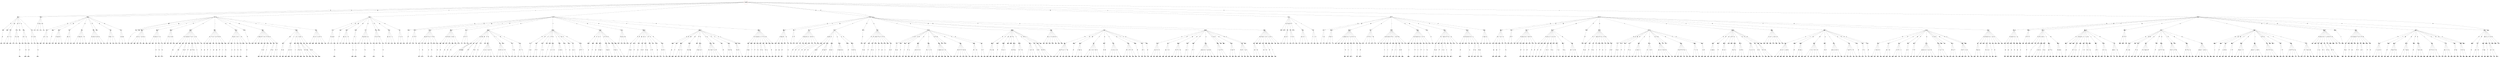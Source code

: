 digraph Mastermind_Strategy_4p6c{
size="40,40"
overlap=true
ranksep=5
ordering=out
node [shape=plaintext]
root=189568618
189568618 [label="1122 - 1296",shape=circle,color=red]
664223387 [label="1223 - 21"]
824909230 [label="1123 - 3"]
122883338 [label="1222 - 2"]
824909230 -> 122883338 [label="32"]
664223387 -> 824909230 [label="48"]
666641942 [label="1322 - 2"]
664223387 -> 666641942 [label="34"]
960604060 [label="1415 - 4"]
1349393271 [label="1422 - 2"]
960604060 -> 1349393271 [label="32"]
1338668845 [label="1522 - 2"]
960604060 -> 1338668845 [label="17"]
159413332 [label="1622 - 2"]
960604060 -> 159413332 [label="16"]
664223387 -> 960604060 [label="33"]
1028214719 [label="1114 - 5"]
500977346 [label="1124 - 2"]
1028214719 -> 500977346 [label="48"]
20132171 [label="1121 - 2"]
1028214719 -> 20132171 [label="33"]
186370029 [label="1125 - 3"]
2094548358 [label="1126 - 2"]
186370029 -> 2094548358 [label="48"]
1028214719 -> 186370029 [label="32"]
664223387 -> 1028214719 [label="32"]
51228289 [label="3122 - 2"]
664223387 -> 51228289 [label="19"]
455896770 [label="1145 - 6"]
1323165413 [label="1132 - 2"]
455896770 -> 1323165413 [label="32"]
1880587981 [label="4122 - 3"]
511754216 [label="5122 - 2"]
1880587981 -> 511754216 [label="48"]
455896770 -> 1880587981 [label="17"]
1721931908 [label="2122 - 3"]
1198108795 [label="6122 - 2"]
1721931908 -> 1198108795 [label="48"]
455896770 -> 1721931908 [label="16"]
664223387 -> 455896770 [label="18"]
214126413 [label="1114 - 5"]
396873410 [label="1112 - 2"]
214126413 -> 396873410 [label="48"]
1706234378 [label="1142 - 2"]
214126413 -> 1706234378 [label="33"]
1867750575 [label="1152 - 3"]
2046562095 [label="1162 - 2"]
1867750575 -> 2046562095 [label="48"]
214126413 -> 1867750575 [label="32"]
664223387 -> 214126413 [label="17"]
189568618 -> 664223387 [label="48"]
1342443276 [label="1213 - 5"]
769287236 [label="1212 - 2"]
1342443276 -> 769287236 [label="48"]
1587487668 [label="1221 - 2"]
1342443276 -> 1587487668 [label="33"]
1199823423 [label="2112 - 2"]
1342443276 -> 1199823423 [label="18"]
932172204 [label="2121 - 2"]
1342443276 -> 932172204 [label="03"]
189568618 -> 1342443276 [label="34"]
1225358173 [label="1223 - 33"]
1848402763 [label="1145 - 4"]
933699219 [label="1225 - 2"]
1848402763 -> 933699219 [label="32"]
2121055098 [label="1224 - 2"]
1848402763 -> 2121055098 [label="17"]
2084435065 [label="1226 - 2"]
1848402763 -> 2084435065 [label="16"]
1225358173 -> 1848402763 [label="48"]
1896277646 [label="1232 - 3"]
2128227771 [label="2123 - 2"]
1896277646 -> 2128227771 [label="04"]
1225358173 -> 1896277646 [label="34"]
1702297201 [label="1245 - 5"]
1996181658 [label="1242 - 2"]
1702297201 -> 1996181658 [label="48"]
806353501 [label="1252 - 2"]
1702297201 -> 806353501 [label="33"]
521645586 [label="1262 - 2"]
1702297201 -> 521645586 [label="32"]
1296064247 [label="1321 - 2"]
1702297201 -> 1296064247 [label="17"]
1225358173 -> 1702297201 [label="33"]
1637070917 [label="1415 - 4"]
780237624 [label="1421 - 2"]
1637070917 -> 780237624 [label="33"]
205797316 [label="1521 - 2"]
1637070917 -> 205797316 [label="18"]
1128032093 [label="1621 - 2"]
1637070917 -> 1128032093 [label="17"]
1225358173 -> 1637070917 [label="32"]
1066516207 [label="2145 - 6"]
443308702 [label="2125 - 2"]
1066516207 -> 443308702 [label="48"]
935044096 [label="2124 - 2"]
1066516207 -> 935044096 [label="33"]
396180261 [label="2126 - 2"]
1066516207 -> 396180261 [label="32"]
625576447 [label="3121 - 2"]
1066516207 -> 625576447 [label="17"]
1560911714 [label="1312 - 2"]
1066516207 -> 1560911714 [label="02"]
1225358173 -> 1066516207 [label="18"]
939047783 [label="4512 - 7"]
1237514926 [label="1512 - 2"]
939047783 -> 1237514926 [label="48"]
548246552 [label="1412 - 2"]
939047783 -> 548246552 [label="33"]
835648992 [label="1612 - 2"]
939047783 -> 835648992 [label="32"]
1134517053 [label="4121 - 2"]
939047783 -> 1134517053 [label="18"]
492228202 [label="5121 - 2"]
939047783 -> 492228202 [label="03"]
1368884364 [label="6121 - 2"]
939047783 -> 1368884364 [label="02"]
1225358173 -> 939047783 [label="17"]
401625763 [label="2132 - 2"]
1225358173 -> 401625763 [label="04"]
772777427 [label="2145 - 5"]
83954662 [label="2142 - 2"]
772777427 -> 83954662 [label="48"]
1751075886 [label="2152 - 2"]
772777427 -> 1751075886 [label="33"]
2108649164 [label="2162 - 2"]
772777427 -> 2108649164 [label="32"]
777874839 [label="3112 - 2"]
772777427 -> 777874839 [label="17"]
1225358173 -> 772777427 [label="03"]
596512129 [label="4115 - 4"]
824318946 [label="4112 - 2"]
596512129 -> 824318946 [label="48"]
930990596 [label="5112 - 2"]
596512129 -> 930990596 [label="33"]
1921595561 [label="6112 - 2"]
596512129 -> 1921595561 [label="32"]
1225358173 -> 596512129 [label="02"]
189568618 -> 1225358173 [label="33"]
565760380 [label="1234 - 115"]
6566818 [label="1134 - 2"]
565760380 -> 6566818 [label="48"]
1494279232 [label="1324 - 3"]
1650967483 [label="1432 - 2"]
1494279232 -> 1650967483 [label="19"]
565760380 -> 1494279232 [label="34"]
87285178 [label="3526 - 7"]
610998173 [label="1524 - 2"]
87285178 -> 610998173 [label="32"]
2047329716 [label="1532 - 2"]
87285178 -> 2047329716 [label="18"]
648129364 [label="1624 - 2"]
87285178 -> 648129364 [label="17"]
1029991479 [label="1424 - 2"]
87285178 -> 1029991479 [label="16"]
1104106489 [label="1632 - 2"]
87285178 -> 1104106489 [label="03"]
94438417 [label="1332 - 2"]
87285178 -> 94438417 [label="02"]
565760380 -> 87285178 [label="33"]
787604730 [label="1536 - 9"]
812265671 [label="1136 - 2"]
787604730 -> 812265671 [label="48"]
193064360 [label="1135 - 2"]
787604730 -> 193064360 [label="33"]
109961541 [label="1131 - 3"]
670700378 [label="1133 - 2"]
109961541 -> 670700378 [label="48"]
787604730 -> 109961541 [label="32"]
1190654826 [label="1154 - 3"]
1109371569 [label="1164 - 2"]
1190654826 -> 1109371569 [label="48"]
787604730 -> 1190654826 [label="17"]
728890494 [label="1114 - 3"]
1558600329 [label="1144 - 2"]
728890494 -> 1558600329 [label="48"]
787604730 -> 728890494 [label="16"]
565760380 -> 787604730 [label="32"]
636718812 [label="1323 - 5"]
445051633 [label="1423 - 2"]
636718812 -> 445051633 [label="48"]
1051754451 [label="1342 - 2"]
636718812 -> 1051754451 [label="33"]
1349277854 [label="3124 - 2"]
636718812 -> 1349277854 [label="18"]
1775282465 [label="4132 - 2"]
636718812 -> 1775282465 [label="03"]
565760380 -> 636718812 [label="19"]
1147985808 [label="1352 - 22"]
2040495657 [label="1362 - 3"]
1267032364 [label="1452 - 2"]
2040495657 -> 1267032364 [label="32"]
1147985808 -> 2040495657 [label="48"]
661672156 [label="1325 - 2"]
1147985808 -> 661672156 [label="34"]
96639997 [label="1323 - 4"]
128893786 [label="1326 - 2"]
96639997 -> 128893786 [label="48"]
1732398722 [label="1542 - 2"]
96639997 -> 1732398722 [label="17"]
1147985808 -> 96639997 [label="33"]
1108411398 [label="1462 - 4"]
1394438858 [label="1442 - 2"]
1108411398 -> 1394438858 [label="48"]
584634336 [label="1642 - 2"]
1108411398 -> 584634336 [label="34"]
1147985808 -> 1108411398 [label="32"]
1469821799 [label="1523 - 3"]
501263526 [label="5132 - 2"]
1469821799 -> 501263526 [label="04"]
1147985808 -> 1469821799 [label="19"]
626202354 [label="1623 - 5"]
1099983479 [label="1425 - 2"]
626202354 -> 1099983479 [label="32"]
1268447657 [label="6132 - 2"]
626202354 -> 1268447657 [label="04"]
1401420256 [label="3132 - 2"]
626202354 -> 1401420256 [label="03"]
1147985808 -> 626202354 [label="18"]
1851691492 [label="1143 - 3"]
752848266 [label="1426 - 2"]
1851691492 -> 752848266 [label="17"]
1147985808 -> 1851691492 [label="17"]
815033865 [label="5124 - 2"]
1147985808 -> 815033865 [label="03"]
1555093762 [label="4124 - 3"]
1190900417 [label="6124 - 2"]
1555093762 -> 1190900417 [label="48"]
1147985808 -> 1555093762 [label="02"]
565760380 -> 1147985808 [label="18"]
379110473 [label="2156 - 17"]
99550389 [label="1146 - 3"]
1598924227 [label="1153 - 2"]
99550389 -> 1598924227 [label="32"]
379110473 -> 99550389 [label="32"]
1144748369 [label="1526 - 3"]
340870931 [label="1652 - 2"]
1144748369 -> 340870931 [label="19"]
379110473 -> 1144748369 [label="19"]
1768305536 [label="1552 - 3"]
1530388690 [label="1626 - 2"]
1768305536 -> 1530388690 [label="17"]
379110473 -> 1768305536 [label="18"]
1146743572 [label="1145 - 3"]
1512981843 [label="1163 - 2"]
1146743572 -> 1512981843 [label="32"]
379110473 -> 1146743572 [label="17"]
42768293 [label="1113 - 3"]
1717159510 [label="1141 - 2"]
42768293 -> 1717159510 [label="33"]
379110473 -> 42768293 [label="16"]
1834188994 [label="1562 - 3"]
1174361318 [label="1625 - 2"]
1834188994 -> 1174361318 [label="19"]
379110473 -> 1834188994 [label="04"]
589873731 [label="1525 - 3"]
200006406 [label="1662 - 2"]
589873731 -> 200006406 [label="17"]
379110473 -> 589873731 [label="03"]
2052001577 [label="3222 - 3"]
1160264930 [label="4222 - 2"]
2052001577 -> 1160264930 [label="48"]
379110473 -> 2052001577 [label="01"]
565760380 -> 379110473 [label="17"]
544724190 [label="1315 - 13"]
1972439101 [label="1115 - 2"]
544724190 -> 1972439101 [label="48"]
2007328737 [label="1155 - 3"]
1936628443 [label="1165 - 2"]
2007328737 -> 1936628443 [label="48"]
544724190 -> 2007328737 [label="33"]
1830908236 [label="1111 - 3"]
277630005 [label="1116 - 2"]
1830908236 -> 277630005 [label="48"]
544724190 -> 1830908236 [label="32"]
1288354730 [label="1151 - 3"]
1274370218 [label="1156 - 2"]
1288354730 -> 1274370218 [label="48"]
544724190 -> 1288354730 [label="18"]
758705033 [label="1161 - 3"]
1604839423 [label="1166 - 2"]
758705033 -> 1604839423 [label="48"]
544724190 -> 758705033 [label="17"]
1177096266 [label="5222 - 2"]
544724190 -> 1177096266 [label="01"]
670576685 [label="2222 - 3"]
1299641336 [label="6222 - 2"]
670576685 -> 1299641336 [label="48"]
544724190 -> 670576685 [label="00"]
565760380 -> 544724190 [label="16"]
764308918 [label="3142 - 3"]
598446861 [label="4123 - 2"]
764308918 -> 598446861 [label="19"]
565760380 -> 764308918 [label="04"]
1161082381 [label="1325 - 17"]
1067938912 [label="3125 - 2"]
1161082381 -> 1067938912 [label="34"]
1637506559 [label="4125 - 2"]
1161082381 -> 1637506559 [label="33"]
517380410 [label="4322 - 2"]
1161082381 -> 517380410 [label="32"]
2117255219 [label="5123 - 2"]
1161082381 -> 2117255219 [label="19"]
2058534881 [label="3126 - 4"]
1232367853 [label="3123 - 2"]
2058534881 -> 1232367853 [label="48"]
1673605040 [label="6123 - 2"]
2058534881 -> 1673605040 [label="34"]
1161082381 -> 2058534881 [label="18"]
186276003 [label="3422 - 3"]
1681433494 [label="4126 - 2"]
186276003 -> 1681433494 [label="17"]
1161082381 -> 186276003 [label="17"]
237061348 [label="3152 - 2"]
1161082381 -> 237061348 [label="04"]
1685538367 [label="4152 - 4"]
1030870354 [label="5142 - 2"]
1685538367 -> 1030870354 [label="34"]
485815673 [label="3162 - 2"]
1685538367 -> 485815673 [label="32"]
1161082381 -> 1685538367 [label="03"]
410424423 [label="4162 - 4"]
1190035432 [label="4142 - 2"]
410424423 -> 1190035432 [label="48"]
1963387170 [label="6142 - 2"]
410424423 -> 1963387170 [label="34"]
1161082381 -> 410424423 [label="02"]
565760380 -> 1161082381 [label="03"]
1323468230 [label="1325 - 21"]
1645995473 [label="5125 - 4"]
1463801669 [label="6125 - 2"]
1645995473 -> 1463801669 [label="48"]
355629945 [label="5322 - 2"]
1645995473 -> 355629945 [label="32"]
1323468230 -> 1645995473 [label="33"]
1327763628 [label="2116 - 4"]
1915503092 [label="2322 - 2"]
1327763628 -> 1915503092 [label="16"]
1535128843 [label="6322 - 2"]
1327763628 -> 1535128843 [label="02"]
1567581361 [label="3322 - 2"]
1327763628 -> 1567581361 [label="01"]
1323468230 -> 1327763628 [label="32"]
849460928 [label="3522 - 3"]
580024961 [label="5126 - 2"]
849460928 -> 580024961 [label="17"]
1323468230 -> 849460928 [label="18"]
2027961269 [label="4522 - 5"]
1586270964 [label="5422 - 2"]
2027961269 -> 1586270964 [label="34"]
1642360923 [label="3622 - 2"]
2027961269 -> 1642360923 [label="32"]
1343441044 [label="6126 - 2"]
2027961269 -> 1343441044 [label="16"]
1323468230 -> 2027961269 [label="17"]
693632176 [label="4622 - 5"]
326549596 [label="4422 - 2"]
693632176 -> 326549596 [label="48"]
1364335809 [label="6422 - 2"]
693632176 -> 1364335809 [label="34"]
458209687 [label="2422 - 2"]
693632176 -> 458209687 [label="33"]
1323468230 -> 693632176 [label="16"]
233530418 [label="5162 - 4"]
683287027 [label="5152 - 2"]
233530418 -> 683287027 [label="48"]
1766822961 [label="6152 - 2"]
233530418 -> 1766822961 [label="34"]
1323468230 -> 233530418 [label="03"]
254413710 [label="6162 - 2"]
1323468230 -> 254413710 [label="02"]
565760380 -> 1323468230 [label="02"]
1496724653 [label="2515 - 7"]
553264065 [label="2522 - 2"]
1496724653 -> 553264065 [label="32"]
897697267 [label="5522 - 2"]
1496724653 -> 897697267 [label="18"]
1789447862 [label="6522 - 2"]
1496724653 -> 1789447862 [label="17"]
38997010 [label="2622 - 2"]
1496724653 -> 38997010 [label="16"]
1942406066 [label="5622 - 2"]
1496724653 -> 1942406066 [label="02"]
1213415012 [label="6622 - 2"]
1496724653 -> 1213415012 [label="01"]
565760380 -> 1496724653 [label="01"]
189568618 -> 565760380 [label="32"]
1688376486 [label="1213 - 37"]
2114664380 [label="1114 - 5"]
999661724 [label="1214 - 2"]
2114664380 -> 999661724 [label="48"]
1793329556 [label="1211 - 2"]
2114664380 -> 1793329556 [label="33"]
445884362 [label="1215 - 3"]
1031980531 [label="1216 - 2"]
445884362 -> 1031980531 [label="48"]
2114664380 -> 445884362 [label="32"]
1688376486 -> 2114664380 [label="48"]
721748895 [label="1231 - 3"]
1642534850 [label="2113 - 2"]
721748895 -> 1642534850 [label="04"]
1688376486 -> 721748895 [label="34"]
1724731843 [label="1145 - 5"]
1305193908 [label="1241 - 2"]
1724731843 -> 1305193908 [label="33"]
1313953385 [label="1251 - 2"]
1724731843 -> 1313953385 [label="18"]
399573350 [label="1261 - 2"]
1724731843 -> 399573350 [label="17"]
463345942 [label="3212 - 2"]
1724731843 -> 463345942 [label="01"]
1688376486 -> 1724731843 [label="33"]
195600860 [label="1145 - 5"]
1334729950 [label="4212 - 3"]
1347137144 [label="5212 - 2"]
1334729950 -> 1347137144 [label="48"]
195600860 -> 1334729950 [label="02"]
997608398 [label="2212 - 3"]
1973336893 [label="6212 - 2"]
997608398 -> 1973336893 [label="48"]
195600860 -> 997608398 [label="01"]
1688376486 -> 195600860 [label="32"]
1212899836 [label="1114 - 7"]
1174290147 [label="2114 - 2"]
1212899836 -> 1174290147 [label="48"]
1289696681 [label="2111 - 2"]
1212899836 -> 1289696681 [label="33"]
1285044316 [label="2115 - 3"]
1607460018 [label="2116 - 2"]
1285044316 -> 1607460018 [label="48"]
1212899836 -> 1285044316 [label="32"]
1811075214 [label="2312 - 2"]
1212899836 -> 1811075214 [label="16"]
1588970020 [label="3221 - 2"]
1212899836 -> 1588970020 [label="01"]
1688376486 -> 1212899836 [label="18"]
1407343478 [label="2412 - 8"]
1940447180 [label="2512 - 3"]
245565335 [label="2612 - 2"]
1940447180 -> 245565335 [label="48"]
1407343478 -> 1940447180 [label="48"]
2121744517 [label="2221 - 2"]
1407343478 -> 2121744517 [label="18"]
1066376662 [label="4221 - 2"]
1407343478 -> 1066376662 [label="04"]
183264084 [label="5221 - 3"]
476402209 [label="6221 - 2"]
183264084 -> 476402209 [label="48"]
1407343478 -> 183264084 [label="03"]
1688376486 -> 1407343478 [label="17"]
1490180672 [label="2131 - 2"]
1688376486 -> 1490180672 [label="04"]
460332449 [label="1145 - 5"]
1919892312 [label="2141 - 2"]
460332449 -> 1919892312 [label="33"]
1143839598 [label="2151 - 2"]
460332449 -> 1143839598 [label="18"]
250075633 [label="2161 - 2"]
460332449 -> 250075633 [label="17"]
358699161 [label="2321 - 2"]
460332449 -> 358699161 [label="01"]
1688376486 -> 460332449 [label="03"]
517938326 [label="1415 - 4"]
914424520 [label="2421 - 2"]
517938326 -> 914424520 [label="17"]
110718392 [label="2521 - 2"]
517938326 -> 110718392 [label="02"]
425918570 [label="2621 - 2"]
517938326 -> 425918570 [label="01"]
1688376486 -> 517938326 [label="02"]
189568618 -> 1688376486 [label="18"]
2143192188 [label="1134 - 209"]
1100439041 [label="1234 - 3"]
204349222 [label="2134 - 2"]
1100439041 -> 204349222 [label="34"]
2143192188 -> 1100439041 [label="48"]
231685785 [label="1314 - 5"]
114935352 [label="3114 - 2"]
231685785 -> 114935352 [label="34"]
2110121908 [label="1431 - 2"]
231685785 -> 2110121908 [label="19"]
32374789 [label="4131 - 2"]
231685785 -> 32374789 [label="04"]
2143192188 -> 231685785 [label="34"]
1973538135 [label="1315 - 13"]
1023487453 [label="1331 - 3"]
1865127310 [label="1514 - 2"]
1023487453 -> 1865127310 [label="17"]
1973538135 -> 1023487453 [label="33"]
515132998 [label="1414 - 3"]
1694819250 [label="1614 - 2"]
515132998 -> 1694819250 [label="48"]
1973538135 -> 515132998 [label="32"]
1365202186 [label="1531 - 2"]
1973538135 -> 1365202186 [label="19"]
1651191114 [label="1631 - 3"]
1586600255 [label="5114 - 2"]
1651191114 -> 1586600255 [label="02"]
1973538135 -> 1651191114 [label="18"]
474675244 [label="4114 - 3"]
932583850 [label="6114 - 2"]
474675244 -> 932583850 [label="48"]
1973538135 -> 474675244 [label="17"]
212628335 [label="5131 - 2"]
1973538135 -> 212628335 [label="04"]
1579572132 [label="3131 - 3"]
359023572 [label="6131 - 2"]
1579572132 -> 359023572 [label="48"]
1973538135 -> 1579572132 [label="03"]
2143192188 -> 1973538135 [label="33"]
305808283 [label="1235 - 13"]
2111991224 [label="1233 - 3"]
292938459 [label="1236 - 2"]
2111991224 -> 292938459 [label="48"]
305808283 -> 2111991224 [label="48"]
917142466 [label="2135 - 2"]
305808283 -> 917142466 [label="34"]
1993134103 [label="1254 - 2"]
305808283 -> 1993134103 [label="33"]
405662939 [label="1244 - 3"]
653305407 [label="1264 - 2"]
405662939 -> 653305407 [label="48"]
305808283 -> 405662939 [label="32"]
1130478920 [label="2133 - 3"]
1404928347 [label="2136 - 2"]
1130478920 -> 1404928347 [label="48"]
305808283 -> 1130478920 [label="18"]
604107971 [label="2154 - 2"]
305808283 -> 604107971 [label="03"]
123961122 [label="2144 - 3"]
1227229563 [label="2164 - 2"]
123961122 -> 1227229563 [label="48"]
305808283 -> 123961122 [label="02"]
2143192188 -> 305808283 [label="32"]
1982791261 [label="1341 - 5"]
1562557367 [label="3141 - 2"]
1982791261 -> 1562557367 [label="34"]
1101288798 [label="1413 - 2"]
1982791261 -> 1101288798 [label="19"]
942731712 [label="4113 - 2"]
1982791261 -> 942731712 [label="04"]
2143192188 -> 1982791261 [label="19"]
971848845 [label="1315 - 35"]
1910163204 [label="1113 - 5"]
305623748 [label="1313 - 2"]
1910163204 -> 305623748 [label="48"]
758529971 [label="1311 - 2"]
1910163204 -> 758529971 [label="34"]
2104457164 [label="1316 - 2"]
1910163204 -> 2104457164 [label="33"]
1521118594 [label="1415 - 2"]
1910163204 -> 1521118594 [label="32"]
971848845 -> 1910163204 [label="48"]
1940030785 [label="1351 - 4"]
1869997857 [label="1513 - 2"]
1940030785 -> 1869997857 [label="19"]
1763847188 [label="3115 - 2"]
1940030785 -> 1763847188 [label="04"]
971848845 -> 1940030785 [label="34"]
1617791695 [label="1361 - 4"]
125993742 [label="1613 - 2"]
1617791695 -> 125993742 [label="19"]
1192108080 [label="4115 - 2"]
1617791695 -> 1192108080 [label="02"]
971848845 -> 1617791695 [label="33"]
1068824137 [label="1411 - 3"]
864237698 [label="1416 - 2"]
1068824137 -> 864237698 [label="48"]
971848845 -> 1068824137 [label="32"]
537548559 [label="5113 - 2"]
971848845 -> 537548559 [label="19"]
380894366 [label="6451 - 7"]
237852351 [label="1451 - 2"]
380894366 -> 237852351 [label="48"]
608188624 [label="1541 - 2"]
380894366 -> 608188624 [label="18"]
1451270520 [label="6113 - 2"]
380894366 -> 1451270520 [label="17"]
1608446010 [label="3111 - 2"]
380894366 -> 1608446010 [label="16"]
992136656 [label="3116 - 2"]
380894366 -> 992136656 [label="02"]
511833308 [label="3113 - 2"]
380894366 -> 511833308 [label="01"]
971848845 -> 380894366 [label="18"]
1297685781 [label="1461 - 7"]
1705929636 [label="1441 - 2"]
1297685781 -> 1705929636 [label="48"]
1221555852 [label="1641 - 2"]
1297685781 -> 1221555852 [label="34"]
1509514333 [label="4111 - 2"]
1297685781 -> 1509514333 [label="18"]
1556956098 [label="1243 - 2"]
1297685781 -> 1556956098 [label="17"]
1252585652 [label="4116 - 2"]
1297685781 -> 1252585652 [label="04"]
971848845 -> 1297685781 [label="17"]
2036368507 [label="3151 - 2"]
971848845 -> 2036368507 [label="04"]
1785210046 [label="4151 - 4"]
1552787810 [label="5141 - 2"]
1785210046 -> 1552787810 [label="34"]
1361960727 [label="3161 - 2"]
1785210046 -> 1361960727 [label="32"]
971848845 -> 1785210046 [label="03"]
739498517 [label="4161 - 5"]
125130493 [label="4141 - 2"]
739498517 -> 125130493 [label="48"]
914504136 [label="6141 - 2"]
739498517 -> 914504136 [label="34"]
166239592 [label="2143 - 2"]
739498517 -> 166239592 [label="17"]
971848845 -> 739498517 [label="02"]
2143192188 -> 971848845 [label="18"]
991505714 [label="1516 - 33"]
385242642 [label="1511 - 4"]
824009085 [label="1515 - 2"]
385242642 -> 824009085 [label="48"]
2085857771 [label="1616 - 2"]
385242642 -> 2085857771 [label="32"]
991505714 -> 385242642 [label="48"]
248609774 [label="1561 - 4"]
708049632 [label="1615 - 2"]
248609774 -> 708049632 [label="19"]
1887400018 [label="5116 - 2"]
248609774 -> 1887400018 [label="04"]
991505714 -> 248609774 [label="34"]
285377351 [label="1551 - 4"]
344560770 [label="1611 - 2"]
285377351 -> 344560770 [label="32"]
559450121 [label="6116 - 2"]
285377351 -> 559450121 [label="02"]
991505714 -> 285377351 [label="33"]
716083600 [label="1246 - 2"]
991505714 -> 716083600 [label="32"]
791885625 [label="1651 - 3"]
2001112025 [label="6115 - 2"]
791885625 -> 2001112025 [label="04"]
991505714 -> 791885625 [label="19"]
314265080 [label="1661 - 5"]
1288141870 [label="6111 - 2"]
314265080 -> 1288141870 [label="18"]
2054881392 [label="5111 - 2"]
314265080 -> 2054881392 [label="17"]
966808741 [label="5115 - 2"]
314265080 -> 966808741 [label="02"]
991505714 -> 314265080 [label="18"]
1908153060 [label="1245 - 5"]
116211441 [label="1253 - 2"]
1908153060 -> 116211441 [label="33"]
607635164 [label="1263 - 2"]
1908153060 -> 607635164 [label="32"]
529116035 [label="2146 - 2"]
1908153060 -> 529116035 [label="18"]
991505714 -> 1908153060 [label="17"]
242481580 [label="5161 - 3"]
1627800613 [label="6151 - 2"]
242481580 -> 1627800613 [label="34"]
991505714 -> 242481580 [label="04"]
2065530879 [label="5151 - 3"]
697960108 [label="6161 - 2"]
2065530879 -> 697960108 [label="32"]
991505714 -> 2065530879 [label="03"]
943010986 [label="2145 - 4"]
1807837413 [label="2153 - 2"]
943010986 -> 1807837413 [label="33"]
2066940133 [label="2163 - 2"]
943010986 -> 2066940133 [label="32"]
991505714 -> 943010986 [label="02"]
48612937 [label="2324 - 5"]
325333723 [label="3224 - 2"]
48612937 -> 325333723 [label="34"]
1937962514 [label="2432 - 2"]
48612937 -> 1937962514 [label="19"]
274064559 [label="4232 - 2"]
48612937 -> 274064559 [label="04"]
991505714 -> 48612937 [label="00"]
2143192188 -> 991505714 [label="17"]
1018081122 [label="1256 - 23"]
242131142 [label="1255 - 3"]
1782113663 [label="1266 - 2"]
242131142 -> 1782113663 [label="32"]
1018081122 -> 242131142 [label="48"]
1433867275 [label="1265 - 3"]
476800120 [label="2156 - 2"]
1433867275 -> 476800120 [label="04"]
1018081122 -> 1433867275 [label="34"]
1744347043 [label="2155 - 3"]
1254526270 [label="2166 - 2"]
1744347043 -> 1254526270 [label="32"]
1018081122 -> 1744347043 [label="18"]
662441761 [label="5224 - 5"]
1618212626 [label="6224 - 2"]
662441761 -> 1618212626 [label="48"]
1129670968 [label="5232 - 2"]
662441761 -> 1129670968 [label="33"]
1023714065 [label="6232 - 2"]
662441761 -> 1023714065 [label="17"]
1018081122 -> 662441761 [label="17"]
2051450519 [label="2224 - 5"]
99747242 [label="4224 - 2"]
2051450519 -> 99747242 [label="48"]
1837543557 [label="2232 - 2"]
2051450519 -> 1837543557 [label="33"]
1971489295 [label="3232 - 2"]
2051450519 -> 1971489295 [label="17"]
1018081122 -> 2051450519 [label="16"]
985655350 [label="2165 - 2"]
1018081122 -> 985655350 [label="04"]
804611486 [label="2524 - 5"]
2008017533 [label="2624 - 2"]
804611486 -> 2008017533 [label="48"]
370988149 [label="2532 - 2"]
804611486 -> 370988149 [label="33"]
1395089624 [label="2632 - 2"]
804611486 -> 1395089624 [label="17"]
1018081122 -> 804611486 [label="02"]
1476011703 [label="2332 - 3"]
1603195447 [label="2424 - 2"]
1476011703 -> 1603195447 [label="17"]
1018081122 -> 1476011703 [label="01"]
2143192188 -> 1018081122 [label="16"]
792791759 [label="1312 - 5"]
1191747167 [label="4312 - 2"]
792791759 -> 1191747167 [label="48"]
1094834071 [label="3412 - 2"]
792791759 -> 1094834071 [label="33"]
1761061602 [label="4321 - 2"]
792791759 -> 1761061602 [label="18"]
1330106945 [label="3421 - 2"]
792791759 -> 1330106945 [label="03"]
2143192188 -> 792791759 [label="03"]
1279149968 [label="3521 - 25"]
59559151 [label="3321 - 4"]
1450821318 [label="3621 - 2"]
59559151 -> 1450821318 [label="48"]
668849042 [label="4521 - 2"]
59559151 -> 668849042 [label="32"]
1279149968 -> 59559151 [label="48"]
434176574 [label="3512 - 3"]
2096057945 [label="5321 - 2"]
434176574 -> 2096057945 [label="04"]
1279149968 -> 434176574 [label="34"]
1689843956 [label="5421 - 3"]
766572210 [label="6321 - 2"]
1689843956 -> 766572210 [label="32"]
1279149968 -> 1689843956 [label="33"]
1020391880 [label="4621 - 4"]
977993101 [label="4421 - 2"]
1020391880 -> 977993101 [label="48"]
429313384 [label="6421 - 2"]
1020391880 -> 429313384 [label="34"]
1279149968 -> 1020391880 [label="32"]
859417998 [label="3312 - 4"]
5592464 [label="3612 - 2"]
859417998 -> 5592464 [label="48"]
1830712962 [label="4512 - 2"]
859417998 -> 1830712962 [label="32"]
1279149968 -> 859417998 [label="18"]
1112280004 [label="2423 - 4"]
1013423070 [label="4223 - 2"]
1112280004 -> 1013423070 [label="34"]
380936215 [label="3242 - 2"]
1112280004 -> 380936215 [label="04"]
1279149968 -> 1112280004 [label="17"]
142638629 [label="5312 - 2"]
1279149968 -> 142638629 [label="04"]
707806938 [label="5412 - 3"]
705265961 [label="6312 - 2"]
707806938 -> 705265961 [label="32"]
1279149968 -> 707806938 [label="03"]
428746855 [label="4612 - 5"]
317983781 [label="4412 - 2"]
428746855 -> 317983781 [label="48"]
987405879 [label="6412 - 2"]
428746855 -> 987405879 [label="34"]
1555845260 [label="2342 - 2"]
428746855 -> 1555845260 [label="17"]
1279149968 -> 428746855 [label="02"]
2143192188 -> 1279149968 [label="02"]
874088044 [label="2352 - 39"]
104739310 [label="2362 - 3"]
1761291320 [label="2452 - 2"]
104739310 -> 1761291320 [label="32"]
874088044 -> 104739310 [label="48"]
1451043227 [label="2325 - 3"]
783286238 [label="3252 - 2"]
1451043227 -> 783286238 [label="04"]
874088044 -> 1451043227 [label="34"]
1500056228 [label="2323 - 5"]
1749186397 [label="2326 - 2"]
1500056228 -> 1749186397 [label="48"]
1464642111 [label="2542 - 2"]
1500056228 -> 1464642111 [label="17"]
105704967 [label="4252 - 2"]
1500056228 -> 105704967 [label="02"]
874088044 -> 1500056228 [label="33"]
392292416 [label="2462 - 5"]
1818402158 [label="2442 - 2"]
392292416 -> 1818402158 [label="48"]
1590550415 [label="2642 - 2"]
392292416 -> 1590550415 [label="34"]
1058025095 [label="2242 - 2"]
392292416 -> 1058025095 [label="33"]
874088044 -> 392292416 [label="32"]
665576141 [label="2523 - 2"]
874088044 -> 665576141 [label="19"]
1599771323 [label="2223 - 6"]
1876631416 [label="2623 - 2"]
1599771323 -> 1876631416 [label="48"]
1359044626 [label="2425 - 2"]
1599771323 -> 1359044626 [label="32"]
692342133 [label="3262 - 2"]
1599771323 -> 692342133 [label="18"]
578866604 [label="5242 - 2"]
1599771323 -> 578866604 [label="17"]
874088044 -> 1599771323 [label="18"]
353842779 [label="6242 - 8"]
1338823963 [label="4242 - 2"]
353842779 -> 1338823963 [label="48"]
1156060786 [label="4262 - 2"]
353842779 -> 1156060786 [label="34"]
1612799726 [label="6512 - 2"]
353842779 -> 1612799726 [label="32"]
1286084959 [label="5612 - 2"]
353842779 -> 1286084959 [label="17"]
1709537756 [label="5512 - 2"]
353842779 -> 1709537756 [label="16"]
1639622804 [label="2426 - 2"]
353842779 -> 1639622804 [label="04"]
874088044 -> 353842779 [label="17"]
184966243 [label="6612 - 2"]
874088044 -> 184966243 [label="16"]
124313277 [label="3225 - 3"]
1225616405 [label="5223 - 2"]
124313277 -> 1225616405 [label="34"]
874088044 -> 124313277 [label="04"]
2101842856 [label="3226 - 5"]
1151020327 [label="3223 - 2"]
2101842856 -> 1151020327 [label="48"]
88579647 [label="6223 - 2"]
2101842856 -> 88579647 [label="34"]
654845766 [label="4225 - 2"]
2101842856 -> 654845766 [label="32"]
874088044 -> 2101842856 [label="03"]
1712536284 [label="5621 - 5"]
2080166188 [label="5521 - 2"]
1712536284 -> 2080166188 [label="48"]
1123225098 [label="6521 - 2"]
1712536284 -> 1123225098 [label="34"]
606548741 [label="4226 - 2"]
1712536284 -> 606548741 [label="17"]
874088044 -> 1712536284 [label="02"]
1528637575 [label="6621 - 2"]
874088044 -> 1528637575 [label="01"]
2143192188 -> 874088044 [label="01"]
1190524793 [label="2525 - 21"]
472654579 [label="2225 - 4"]
26117480 [label="2625 - 2"]
472654579 -> 26117480 [label="48"]
870698190 [label="2526 - 2"]
472654579 -> 870698190 [label="33"]
1190524793 -> 472654579 [label="48"]
1514322932 [label="2552 - 3"]
654582261 [label="5225 - 2"]
1514322932 -> 654582261 [label="04"]
1190524793 -> 1514322932 [label="34"]
1389647288 [label="2562 - 3"]
1330278544 [label="6225 - 2"]
1389647288 -> 1330278544 [label="04"]
1190524793 -> 1389647288 [label="33"]
1634198 [label="2226 - 3"]
110456297 [label="2626 - 2"]
1634198 -> 110456297 [label="48"]
1190524793 -> 1634198 [label="32"]
1989972246 [label="2252 - 4"]
1791930789 [label="2652 - 2"]
1989972246 -> 1791930789 [label="48"]
762152757 [label="5226 - 2"]
1989972246 -> 762152757 [label="18"]
1190524793 -> 1989972246 [label="18"]
12209492 [label="2262 - 4"]
314337396 [label="2662 - 2"]
12209492 -> 314337396 [label="48"]
232824863 [label="6226 - 2"]
12209492 -> 232824863 [label="18"]
1190524793 -> 12209492 [label="17"]
1282788025 [label="5252 - 2"]
1190524793 -> 1282788025 [label="04"]
519569038 [label="5262 - 3"]
1870252780 [label="6252 - 2"]
519569038 -> 1870252780 [label="34"]
1190524793 -> 519569038 [label="03"]
1729199940 [label="6262 - 2"]
1190524793 -> 1729199940 [label="02"]
2143192188 -> 1190524793 [label="00"]
189568618 -> 2143192188 [label="17"]
97730845 [label="1344 - 257"]
611437735 [label="1335 - 10"]
100555887 [label="1334 - 3"]
1769597131 [label="1345 - 2"]
100555887 -> 1769597131 [label="33"]
611437735 -> 100555887 [label="48"]
1983747920 [label="1343 - 3"]
1543727556 [label="1354 - 2"]
1983747920 -> 1543727556 [label="33"]
611437735 -> 1983747920 [label="33"]
736709391 [label="1346 - 3"]
225493257 [label="1364 - 2"]
736709391 -> 225493257 [label="34"]
611437735 -> 736709391 [label="32"]
401424608 [label="1544 - 2"]
611437735 -> 401424608 [label="17"]
1348949648 [label="1444 - 3"]
834133664 [label="1644 - 2"]
1348949648 -> 834133664 [label="48"]
611437735 -> 1348949648 [label="16"]
97730845 -> 611437735 [label="48"]
985934102 [label="1434 - 4"]
1205044462 [label="1443 - 2"]
985934102 -> 1205044462 [label="34"]
761960786 [label="3144 - 2"]
985934102 -> 761960786 [label="19"]
97730845 -> 985934102 [label="34"]
581374081 [label="1415 - 14"]
959447386 [label="1445 - 2"]
581374081 -> 959447386 [label="48"]
1654589030 [label="1454 - 2"]
581374081 -> 1654589030 [label="33"]
466002798 [label="1446 - 3"]
33524623 [label="1464 - 2"]
466002798 -> 33524623 [label="34"]
581374081 -> 466002798 [label="32"]
947679291 [label="1534 - 3"]
575335780 [label="1543 - 2"]
947679291 -> 575335780 [label="34"]
581374081 -> 947679291 [label="18"]
205125520 [label="1634 - 3"]
1911006827 [label="1643 - 2"]
205125520 -> 1911006827 [label="34"]
581374081 -> 205125520 [label="17"]
717356484 [label="5144 - 2"]
581374081 -> 717356484 [label="03"]
1595212853 [label="4144 - 3"]
475266352 [label="6144 - 2"]
1595212853 -> 475266352 [label="48"]
581374081 -> 1595212853 [label="02"]
1355531311 [label="4324 - 3"]
1967205423 [label="4342 - 2"]
1355531311 -> 1967205423 [label="34"]
581374081 -> 1355531311 [label="01"]
97730845 -> 581374081 [label="33"]
42121758 [label="1415 - 24"]
20671747 [label="1545 - 3"]
257895351 [label="1645 - 2"]
20671747 -> 257895351 [label="48"]
42121758 -> 20671747 [label="33"]
1929600551 [label="1136 - 4"]
1690716179 [label="1335 - 2"]
1929600551 -> 1690716179 [label="32"]
1053782781 [label="1365 - 2"]
1929600551 -> 1053782781 [label="18"]
1211888640 [label="1355 - 2"]
1929600551 -> 1211888640 [label="17"]
42121758 -> 1929600551 [label="32"]
564160838 [label="1546 - 5"]
2012232625 [label="1564 - 2"]
564160838 -> 2012232625 [label="34"]
846063400 [label="1554 - 2"]
564160838 -> 846063400 [label="33"]
627150481 [label="1654 - 2"]
564160838 -> 627150481 [label="19"]
42121758 -> 564160838 [label="18"]
128526626 [label="1356 - 5"]
1911728085 [label="1353 - 2"]
128526626 -> 1911728085 [label="48"]
754666084 [label="1646 - 2"]
128526626 -> 754666084 [label="32"]
88558700 [label="1664 - 2"]
128526626 -> 88558700 [label="17"]
42121758 -> 128526626 [label="17"]
1265210847 [label="1136 - 5"]
801197928 [label="1336 - 2"]
1265210847 -> 801197928 [label="48"]
1495242910 [label="1366 - 2"]
1265210847 -> 1495242910 [label="33"]
1711574013 [label="1333 - 2"]
1265210847 -> 1711574013 [label="32"]
1631862159 [label="1363 - 2"]
1265210847 -> 1631862159 [label="18"]
42121758 -> 1265210847 [label="16"]
1146848448 [label="5324 - 3"]
1638215613 [label="5342 - 2"]
1146848448 -> 1638215613 [label="34"]
42121758 -> 1146848448 [label="02"]
591137559 [label="3324 - 5"]
1674896058 [label="6324 - 2"]
591137559 -> 1674896058 [label="48"]
2075203460 [label="3342 - 2"]
591137559 -> 2075203460 [label="34"]
866191240 [label="6342 - 2"]
591137559 -> 866191240 [label="18"]
42121758 -> 591137559 [label="01"]
97730845 -> 42121758 [label="32"]
1879492184 [label="4134 - 3"]
872627152 [label="4143 - 2"]
1879492184 -> 872627152 [label="34"]
97730845 -> 1879492184 [label="19"]
1207769059 [label="3145 - 22"]
2094777811 [label="3143 - 4"]
984213526 [label="3146 - 2"]
2094777811 -> 984213526 [label="48"]
400136488 [label="4145 - 2"]
2094777811 -> 400136488 [label="32"]
1207769059 -> 2094777811 [label="48"]
942986815 [label="3154 - 3"]
451111351 [label="5143 - 2"]
942986815 -> 451111351 [label="19"]
1207769059 -> 942986815 [label="34"]
1879034789 [label="3134 - 4"]
875827115 [label="3164 - 2"]
1879034789 -> 875827115 [label="48"]
716157500 [label="6143 - 2"]
1879034789 -> 716157500 [label="18"]
1207769059 -> 1879034789 [label="33"]
729864207 [label="3442 - 3"]
984849465 [label="4146 - 2"]
729864207 -> 984849465 [label="17"]
1207769059 -> 729864207 [label="32"]
787387795 [label="1435 - 3"]
2030562336 [label="5134 - 2"]
787387795 -> 2030562336 [label="19"]
1207769059 -> 787387795 [label="19"]
1416233903 [label="4154 - 3"]
1914572623 [label="6134 - 2"]
1416233903 -> 1914572623 [label="32"]
1207769059 -> 1416233903 [label="18"]
679890578 [label="3424 - 3"]
1856426318 [label="4164 - 2"]
679890578 -> 1856426318 [label="17"]
1207769059 -> 679890578 [label="17"]
1792393294 [label="1453 - 2"]
1207769059 -> 1792393294 [label="04"]
1748225580 [label="1436 - 4"]
1918627686 [label="1433 - 2"]
1748225580 -> 1918627686 [label="48"]
716143810 [label="1463 - 2"]
1748225580 -> 716143810 [label="34"]
1207769059 -> 1748225580 [label="03"]
97730845 -> 1207769059 [label="18"]
1849433705 [label="4524 - 43"]
411631404 [label="4424 - 4"]
897913732 [label="4624 - 2"]
411631404 -> 897913732 [label="48"]
1688019098 [label="3524 - 2"]
411631404 -> 1688019098 [label="32"]
1849433705 -> 411631404 [label="48"]
1792845110 [label="4542 - 3"]
896681694 [label="5424 - 2"]
1792845110 -> 896681694 [label="04"]
1849433705 -> 1792845110 [label="34"]
687241927 [label="4325 - 3"]
627185331 [label="6424 - 2"]
687241927 -> 627185331 [label="17"]
1849433705 -> 687241927 [label="33"]
706277948 [label="3624 - 4"]
226170135 [label="4326 - 2"]
706277948 -> 226170135 [label="19"]
381707837 [label="4323 - 2"]
706277948 -> 381707837 [label="18"]
1849433705 -> 706277948 [label="32"]
589446616 [label="1356 - 5"]
1321640594 [label="4352 - 2"]
589446616 -> 1321640594 [label="32"]
457233904 [label="3542 - 2"]
589446616 -> 457233904 [label="02"]
245672235 [label="4642 - 2"]
589446616 -> 245672235 [label="01"]
1012570586 [label="4442 - 2"]
589446616 -> 1012570586 [label="00"]
1849433705 -> 589446616 [label="18"]
1207140081 [label="4362 - 6"]
1510067370 [label="4332 - 2"]
1207140081 -> 1510067370 [label="48"]
1908923184 [label="5164 - 2"]
1207140081 -> 1908923184 [label="17"]
431687835 [label="6154 - 2"]
1207140081 -> 431687835 [label="02"]
1164175787 [label="5154 - 2"]
1207140081 -> 1164175787 [label="01"]
1849433705 -> 1207140081 [label="17"]
290658609 [label="1336 - 7"]
1577213552 [label="1536 - 2"]
290658609 -> 1577213552 [label="48"]
532445947 [label="1533 - 2"]
290658609 -> 532445947 [label="33"]
1170794006 [label="1535 - 2"]
290658609 -> 1170794006 [label="32"]
1289479439 [label="1563 - 2"]
290658609 -> 1289479439 [label="18"]
6738746 [label="1553 - 2"]
290658609 -> 6738746 [label="17"]
2096171631 [label="6164 - 2"]
290658609 -> 2096171631 [label="02"]
1849433705 -> 290658609 [label="16"]
2114694065 [label="5442 - 2"]
1849433705 -> 2114694065 [label="04"]
1844169442 [label="6442 - 2"]
1849433705 -> 1844169442 [label="03"]
1537358694 [label="1456 - 8"]
804581391 [label="1455 - 2"]
1537358694 -> 804581391 [label="48"]
209813603 [label="1465 - 2"]
1537358694 -> 209813603 [label="34"]
1057941451 [label="5146 - 2"]
1537358694 -> 1057941451 [label="19"]
1975358023 [label="6145 - 2"]
1537358694 -> 1975358023 [label="04"]
2101440631 [label="5145 - 2"]
1537358694 -> 2101440631 [label="03"]
2109957412 [label="3642 - 2"]
1537358694 -> 2109957412 [label="02"]
1849433705 -> 1537358694 [label="02"]
901506536 [label="1635 - 5"]
747464370 [label="1653 - 2"]
901506536 -> 747464370 [label="34"]
1513712028 [label="1466 - 2"]
901506536 -> 1513712028 [label="17"]
1018547642 [label="6146 - 2"]
901506536 -> 1018547642 [label="02"]
1849433705 -> 901506536 [label="01"]
1456208737 [label="1636 - 4"]
288665596 [label="1633 - 2"]
1456208737 -> 288665596 [label="48"]
13648335 [label="1663 - 2"]
1456208737 -> 13648335 [label="34"]
1849433705 -> 1456208737 [label="00"]
97730845 -> 1849433705 [label="17"]
312116338 [label="3325 - 35"]
453211571 [label="3326 - 5"]
796684896 [label="3323 - 2"]
453211571 -> 796684896 [label="48"]
757108857 [label="6325 - 2"]
453211571 -> 757108857 [label="33"]
1809787067 [label="5325 - 2"]
453211571 -> 1809787067 [label="32"]
312116338 -> 453211571 [label="48"]
1802598046 [label="3352 - 3"]
659748578 [label="5323 - 2"]
1802598046 -> 659748578 [label="19"]
312116338 -> 1802598046 [label="34"]
240650537 [label="3332 - 5"]
483422889 [label="3362 - 2"]
240650537 -> 483422889 [label="48"]
2088051243 [label="6323 - 2"]
240650537 -> 2088051243 [label="18"]
1277181601 [label="5326 - 2"]
240650537 -> 1277181601 [label="17"]
312116338 -> 240650537 [label="33"]
41903949 [label="6326 - 2"]
312116338 -> 41903949 [label="32"]
488970385 [label="5332 - 2"]
312116338 -> 488970385 [label="19"]
1209271652 [label="5362 - 5"]
93122545 [label="5352 - 2"]
1209271652 -> 93122545 [label="48"]
2083562754 [label="6352 - 2"]
1209271652 -> 2083562754 [label="34"]
1239731077 [label="6332 - 2"]
1209271652 -> 1239731077 [label="33"]
312116338 -> 1209271652 [label="18"]
557041912 [label="5624 - 5"]
1134712904 [label="5524 - 2"]
557041912 -> 1134712904 [label="48"]
985922955 [label="6524 - 2"]
557041912 -> 985922955 [label="34"]
1435804085 [label="6362 - 2"]
557041912 -> 1435804085 [label="02"]
312116338 -> 557041912 [label="17"]
1784662007 [label="6624 - 6"]
997110508 [label="1665 - 2"]
1784662007 -> 997110508 [label="17"]
509886383 [label="1655 - 2"]
1784662007 -> 509886383 [label="16"]
1854778591 [label="1565 - 2"]
1784662007 -> 1854778591 [label="01"]
2054798982 [label="1555 - 2"]
1784662007 -> 2054798982 [label="00"]
312116338 -> 1784662007 [label="16"]
885951223 [label="5642 - 4"]
191382150 [label="5542 - 2"]
885951223 -> 191382150 [label="48"]
142666848 [label="6542 - 2"]
885951223 -> 142666848 [label="34"]
312116338 -> 885951223 [label="02"]
1060830840 [label="1566 - 5"]
2137211482 [label="1556 - 2"]
1060830840 -> 2137211482 [label="48"]
920011586 [label="1656 - 2"]
1060830840 -> 920011586 [label="34"]
968514068 [label="6642 - 2"]
1060830840 -> 968514068 [label="02"]
312116338 -> 1060830840 [label="01"]
1360767589 [label="1666 - 2"]
312116338 -> 1360767589 [label="00"]
97730845 -> 312116338 [label="16"]
873415566 [label="1335 - 8"]
818403870 [label="4135 - 2"]
873415566 -> 818403870 [label="33"]
1531333864 [label="4133 - 2"]
873415566 -> 1531333864 [label="18"]
1468177767 [label="4136 - 2"]
873415566 -> 1468177767 [label="17"]
434091818 [label="4432 - 2"]
873415566 -> 434091818 [label="16"]
398887205 [label="4153 - 2"]
873415566 -> 398887205 [label="03"]
2114889273 [label="4163 - 2"]
873415566 -> 2114889273 [label="02"]
1025799482 [label="4423 - 2"]
873415566 -> 1025799482 [label="01"]
97730845 -> 873415566 [label="03"]
1504109395 [label="3135 - 42"]
2047526627 [label="1536 - 7"]
1908316405 [label="3136 - 2"]
2047526627 -> 1908316405 [label="33"]
1873653341 [label="6135 - 2"]
2047526627 -> 1873653341 [label="19"]
25126016 [label="5135 - 2"]
2047526627 -> 25126016 [label="18"]
762218386 [label="3133 - 2"]
2047526627 -> 762218386 [label="17"]
672320506 [label="3165 - 2"]
2047526627 -> 672320506 [label="04"]
718231523 [label="3155 - 2"]
2047526627 -> 718231523 [label="03"]
1504109395 -> 2047526627 [label="48"]
1349414238 [label="3153 - 3"]
157627094 [label="5133 - 2"]
1349414238 -> 157627094 [label="34"]
1504109395 -> 1349414238 [label="34"]
932607259 [label="3156 - 5"]
1740000325 [label="5136 - 2"]
932607259 -> 1740000325 [label="34"]
1142020464 [label="3163 - 2"]
932607259 -> 1142020464 [label="33"]
1682092198 [label="6133 - 2"]
932607259 -> 1682092198 [label="18"]
1504109395 -> 932607259 [label="33"]
1626877848 [label="1436 - 7"]
905544614 [label="6136 - 2"]
1626877848 -> 905544614 [label="33"]
2137589296 [label="3432 - 2"]
1626877848 -> 2137589296 [label="32"]
249515771 [label="3166 - 2"]
1626877848 -> 249515771 [label="18"]
796533847 [label="3425 - 2"]
1626877848 -> 796533847 [label="17"]
1449621165 [label="4165 - 2"]
1626877848 -> 1449621165 [label="03"]
1627960023 [label="4155 - 2"]
1626877848 -> 1627960023 [label="02"]
1504109395 -> 1626877848 [label="32"]
357863579 [label="5163 - 4"]
1811044090 [label="5153 - 2"]
357863579 -> 1811044090 [label="48"]
114132791 [label="6153 - 2"]
357863579 -> 114132791 [label="34"]
1504109395 -> 357863579 [label="18"]
586617651 [label="3423 - 7"]
328638398 [label="3452 - 2"]
586617651 -> 328638398 [label="33"]
1789550256 [label="5432 - 2"]
586617651 -> 1789550256 [label="18"]
3447021 [label="6163 - 2"]
586617651 -> 3447021 [label="16"]
440434003 [label="4532 - 2"]
586617651 -> 440434003 [label="03"]
1032616650 [label="4156 - 2"]
586617651 -> 1032616650 [label="01"]
1504109395 -> 586617651 [label="17"]
99347477 [label="3426 - 7"]
566034357 [label="3462 - 2"]
99347477 -> 566034357 [label="34"]
940553268 [label="4425 - 2"]
99347477 -> 940553268 [label="32"]
1720435669 [label="6432 - 2"]
99347477 -> 1720435669 [label="19"]
1020923989 [label="4166 - 2"]
99347477 -> 1020923989 [label="17"]
2052915500 [label="4632 - 2"]
99347477 -> 2052915500 [label="04"]
1504109395 -> 99347477 [label="16"]
1068934215 [label="4523 - 3"]
127618319 [label="5423 - 2"]
1068934215 -> 127618319 [label="34"]
1504109395 -> 1068934215 [label="02"]
1798286609 [label="4623 - 4"]
2036958521 [label="6423 - 2"]
1798286609 -> 2036958521 [label="34"]
1945604815 [label="4452 - 2"]
1798286609 -> 1945604815 [label="17"]
1504109395 -> 1798286609 [label="01"]
785992331 [label="4426 - 3"]
940060004 [label="4462 - 2"]
785992331 -> 940060004 [label="34"]
1504109395 -> 785992331 [label="00"]
97730845 -> 1504109395 [label="02"]
234698513 [label="3526 - 45"]
1121172875 [label="1145 - 5"]
649734728 [label="3525 - 2"]
1121172875 -> 649734728 [label="16"]
1595953398 [label="4526 - 2"]
1121172875 -> 1595953398 [label="02"]
998351292 [label="3523 - 2"]
1121172875 -> 998351292 [label="01"]
1684106402 [label="3626 - 2"]
1121172875 -> 1684106402 [label="00"]
234698513 -> 1121172875 [label="48"]
335471116 [label="1123 - 4"]
1308927845 [label="6523 - 2"]
335471116 -> 1308927845 [label="32"]
2017354584 [label="3625 - 2"]
335471116 -> 2017354584 [label="17"]
391447681 [label="3562 - 2"]
335471116 -> 391447681 [label="02"]
234698513 -> 335471116 [label="34"]
1935637221 [label="3552 - 6"]
403424356 [label="3532 - 2"]
1935637221 -> 403424356 [label="48"]
321142942 [label="5523 - 2"]
1935637221 -> 321142942 [label="19"]
745160567 [label="3623 - 2"]
1935637221 -> 745160567 [label="17"]
610984013 [label="5426 - 2"]
1935637221 -> 610984013 [label="02"]
234698513 -> 1935637221 [label="33"]
1644443712 [label="4525 - 4"]
1393931310 [label="4626 - 2"]
1644443712 -> 1393931310 [label="32"]
788117692 [label="6426 - 2"]
1644443712 -> 788117692 [label="17"]
234698513 -> 1644443712 [label="32"]
1566723494 [label="5623 - 4"]
510113906 [label="3652 - 2"]
1566723494 -> 510113906 [label="19"]
1622006612 [label="6532 - 2"]
1566723494 -> 1622006612 [label="04"]
234698513 -> 1566723494 [label="19"]
66233253 [label="1462 - 8"]
1286783232 [label="4562 - 2"]
66233253 -> 1286783232 [label="33"]
1874154700 [label="3662 - 2"]
66233253 -> 1874154700 [label="32"]
1632392469 [label="6425 - 2"]
66233253 -> 1632392469 [label="18"]
2008362258 [label="3632 - 2"]
66233253 -> 2008362258 [label="17"]
760563749 [label="5532 - 2"]
66233253 -> 760563749 [label="16"]
1753447031 [label="4625 - 2"]
66233253 -> 1753447031 [label="03"]
1810132623 [label="6623 - 2"]
66233253 -> 1810132623 [label="02"]
234698513 -> 66233253 [label="18"]
895947612 [label="4552 - 6"]
846492085 [label="5156 - 2"]
895947612 -> 846492085 [label="17"]
1096283470 [label="6156 - 2"]
895947612 -> 1096283470 [label="16"]
152005629 [label="5425 - 2"]
895947612 -> 152005629 [label="04"]
75457651 [label="5166 - 2"]
895947612 -> 75457651 [label="01"]
234698513 -> 895947612 [label="17"]
362239120 [label="6166 - 2"]
234698513 -> 362239120 [label="16"]
1796488937 [label="5632 - 2"]
234698513 -> 1796488937 [label="04"]
423031029 [label="4652 - 5"]
1712669532 [label="6452 - 2"]
423031029 -> 1712669532 [label="34"]
1225373914 [label="6632 - 2"]
423031029 -> 1225373914 [label="32"]
60830820 [label="5462 - 2"]
423031029 -> 60830820 [label="19"]
234698513 -> 423031029 [label="03"]
759156157 [label="6155 - 7"]
1635546341 [label="6165 - 2"]
759156157 -> 1635546341 [label="48"]
1698156408 [label="5165 - 2"]
759156157 -> 1698156408 [label="34"]
1740035246 [label="5452 - 2"]
759156157 -> 1740035246 [label="17"]
884457408 [label="6462 - 2"]
759156157 -> 884457408 [label="16"]
913190639 [label="4662 - 2"]
759156157 -> 913190639 [label="01"]
234698513 -> 759156157 [label="02"]
1845066581 [label="5155 - 2"]
234698513 -> 1845066581 [label="01"]
97730845 -> 234698513 [label="01"]
1018937824 [label="5525 - 17"]
905654280 [label="1516 - 4"]
1915058446 [label="5526 - 2"]
905654280 -> 1915058446 [label="32"]
1419810764 [label="6525 - 2"]
905654280 -> 1419810764 [label="17"]
922151033 [label="5625 - 2"]
905654280 -> 922151033 [label="02"]
1018937824 -> 905654280 [label="48"]
1516369375 [label="5552 - 2"]
1018937824 -> 1516369375 [label="34"]
55909012 [label="5562 - 2"]
1018937824 -> 55909012 [label="33"]
1394336709 [label="1516 - 4"]
1387228415 [label="6526 - 2"]
1394336709 -> 1387228415 [label="32"]
120960120 [label="5626 - 2"]
1394336709 -> 120960120 [label="17"]
748658608 [label="6625 - 2"]
1394336709 -> 748658608 [label="02"]
1018937824 -> 1394336709 [label="32"]
546718765 [label="5652 - 3"]
167185492 [label="6552 - 2"]
546718765 -> 167185492 [label="34"]
1018937824 -> 546718765 [label="18"]
592179046 [label="5662 - 3"]
1937348256 [label="6562 - 2"]
592179046 -> 1937348256 [label="34"]
1018937824 -> 592179046 [label="17"]
1641808846 [label="6626 - 2"]
1018937824 -> 1641808846 [label="16"]
1358444045 [label="6652 - 2"]
1018937824 -> 1358444045 [label="02"]
750044075 [label="6662 - 2"]
1018937824 -> 750044075 [label="01"]
97730845 -> 1018937824 [label="00"]
189568618 -> 97730845 [label="16"]
331844619 [label="2211 - 2"]
189568618 -> 331844619 [label="04"]
310656974 [label="1213 - 17"]
64830413 [label="2213 - 2"]
310656974 -> 64830413 [label="48"]
159259014 [label="3211 - 2"]
310656974 -> 159259014 [label="34"]
653687670 [label="4115 - 4"]
356473385 [label="4211 - 2"]
653687670 -> 356473385 [label="33"]
2136344592 [label="5211 - 2"]
653687670 -> 2136344592 [label="18"]
110992469 [label="6211 - 2"]
653687670 -> 110992469 [label="17"]
310656974 -> 653687670 [label="33"]
329611835 [label="1145 - 4"]
2091156596 [label="2215 - 2"]
329611835 -> 2091156596 [label="17"]
863831416 [label="2214 - 2"]
329611835 -> 863831416 [label="02"]
1508395126 [label="2216 - 2"]
329611835 -> 1508395126 [label="01"]
310656974 -> 329611835 [label="32"]
1638172114 [label="2311 - 2"]
310656974 -> 1638172114 [label="19"]
972765878 [label="1415 - 5"]
1651945012 [label="2411 - 2"]
972765878 -> 1651945012 [label="33"]
2034688500 [label="2511 - 2"]
972765878 -> 2034688500 [label="18"]
1007251739 [label="2611 - 2"]
972765878 -> 1007251739 [label="17"]
1556595366 [label="2231 - 2"]
972765878 -> 1556595366 [label="01"]
310656974 -> 972765878 [label="18"]
194494468 [label="1145 - 4"]
1167116739 [label="2241 - 2"]
194494468 -> 1167116739 [label="17"]
853993923 [label="2251 - 2"]
194494468 -> 853993923 [label="02"]
1347870667 [label="2261 - 2"]
194494468 -> 1347870667 [label="01"]
310656974 -> 194494468 [label="17"]
189568618 -> 310656974 [label="03"]
1702146597 [label="2344 - 97"]
644460953 [label="2314 - 4"]
591723622 [label="2341 - 2"]
644460953 -> 591723622 [label="34"]
1166726978 [label="2244 - 2"]
644460953 -> 1166726978 [label="32"]
1702146597 -> 644460953 [label="48"]
95395916 [label="2234 - 5"]
1856056345 [label="2243 - 2"]
95395916 -> 1856056345 [label="34"]
1778535015 [label="2414 - 2"]
95395916 -> 1778535015 [label="32"]
2032251042 [label="2441 - 2"]
95395916 -> 2032251042 [label="17"]
1702146597 -> 95395916 [label="33"]
24433162 [label="3315 - 15"]
1725097945 [label="2315 - 2"]
24433162 -> 1725097945 [label="48"]
519821334 [label="2313 - 2"]
24433162 -> 519821334 [label="33"]
1781256139 [label="2316 - 2"]
24433162 -> 1781256139 [label="32"]
1307096070 [label="2331 - 3"]
1014328909 [label="2351 - 2"]
1307096070 -> 1014328909 [label="48"]
24433162 -> 1307096070 [label="18"]
2081303229 [label="2361 - 3"]
1223685984 [label="2514 - 2"]
2081303229 -> 1223685984 [label="17"]
24433162 -> 2081303229 [label="17"]
1076835071 [label="2245 - 3"]
1463757745 [label="2614 - 2"]
1076835071 -> 1463757745 [label="17"]
24433162 -> 1076835071 [label="16"]
1525262377 [label="2541 - 2"]
24433162 -> 1525262377 [label="02"]
1837760739 [label="2254 - 3"]
1418428263 [label="2641 - 2"]
1837760739 -> 1418428263 [label="17"]
24433162 -> 1837760739 [label="01"]
2059904228 [label="2246 - 3"]
1836643189 [label="2264 - 2"]
2059904228 -> 1836643189 [label="34"]
24433162 -> 2059904228 [label="00"]
1702146597 -> 24433162 [label="32"]
1355316001 [label="2413 - 7"]
1597462040 [label="2431 - 2"]
1355316001 -> 1597462040 [label="34"]
403716510 [label="3214 - 2"]
1355316001 -> 403716510 [label="19"]
853119666 [label="4214 - 2"]
1355316001 -> 853119666 [label="18"]
559670971 [label="3241 - 2"]
1355316001 -> 559670971 [label="04"]
1144648478 [label="4241 - 2"]
1355316001 -> 1144648478 [label="03"]
1702146597 -> 1355316001 [label="18"]
1576861390 [label="2415 - 19"]
600746945 [label="2416 - 2"]
1576861390 -> 600746945 [label="48"]
1566502717 [label="2451 - 2"]
1576861390 -> 1566502717 [label="34"]
1458849419 [label="2461 - 3"]
1824835605 [label="2513 - 2"]
1458849419 -> 1824835605 [label="17"]
1576861390 -> 1458849419 [label="33"]
981661423 [label="2235 - 3"]
269468037 [label="2613 - 2"]
981661423 -> 269468037 [label="17"]
1576861390 -> 981661423 [label="32"]
1681595665 [label="5214 - 2"]
1576861390 -> 1681595665 [label="19"]
787867107 [label="2531 - 3"]
57494364 [label="6214 - 2"]
787867107 -> 57494364 [label="02"]
1576861390 -> 787867107 [label="18"]
1828757853 [label="2253 - 4"]
1374677625 [label="2631 - 2"]
1828757853 -> 1374677625 [label="17"]
1345636186 [label="4311 - 2"]
1828757853 -> 1345636186 [label="01"]
1576861390 -> 1828757853 [label="17"]
963269035 [label="2236 - 4"]
1359484306 [label="2233 - 2"]
963269035 -> 1359484306 [label="48"]
2140832232 [label="2263 - 2"]
963269035 -> 2140832232 [label="34"]
1576861390 -> 963269035 [label="16"]
157456214 [label="5241 - 2"]
1576861390 -> 157456214 [label="04"]
1659791576 [label="6241 - 2"]
1576861390 -> 1659791576 [label="03"]
1702146597 -> 1576861390 [label="17"]
1935365522 [label="2256 - 16"]
1483022288 [label="2255 - 3"]
1159785389 [label="2266 - 2"]
1483022288 -> 1159785389 [label="32"]
1935365522 -> 1483022288 [label="48"]
1410986873 [label="2265 - 2"]
1935365522 -> 1410986873 [label="34"]
2110245805 [label="2516 - 3"]
221036634 [label="2651 - 2"]
2110245805 -> 221036634 [label="19"]
1935365522 -> 2110245805 [label="33"]
1335050193 [label="2551 - 3"]
1418370913 [label="2616 - 2"]
1335050193 -> 1418370913 [label="17"]
1935365522 -> 1335050193 [label="32"]
391359742 [label="2561 - 3"]
2081853534 [label="2615 - 2"]
391359742 -> 2081853534 [label="19"]
1935365522 -> 391359742 [label="18"]
707610042 [label="2515 - 3"]
710714889 [label="2661 - 2"]
707610042 -> 710714889 [label="17"]
1935365522 -> 707610042 [label="17"]
551734240 [label="5311 - 3"]
1757293506 [label="6311 - 2"]
551734240 -> 1757293506 [label="48"]
1935365522 -> 551734240 [label="01"]
687780858 [label="3311 - 2"]
1935365522 -> 687780858 [label="00"]
1702146597 -> 1935365522 [label="16"]
1734161410 [label="4213 - 3"]
1364614850 [label="4231 - 2"]
1734161410 -> 1364614850 [label="34"]
1702146597 -> 1734161410 [label="03"]
1211076369 [label="3215 - 17"]
361993357 [label="3213 - 4"]
459296537 [label="3216 - 2"]
361993357 -> 459296537 [label="48"]
2015601401 [label="4215 - 2"]
361993357 -> 2015601401 [label="32"]
1211076369 -> 361993357 [label="48"]
1287712235 [label="3251 - 3"]
1165897474 [label="5213 - 2"]
1287712235 -> 1165897474 [label="19"]
1211076369 -> 1287712235 [label="34"]
1551870003 [label="3231 - 4"]
967765295 [label="3261 - 2"]
1551870003 -> 967765295 [label="48"]
1917513796 [label="6213 - 2"]
1551870003 -> 1917513796 [label="18"]
1211076369 -> 1551870003 [label="33"]
1182320432 [label="3411 - 3"]
1734853116 [label="4216 - 2"]
1182320432 -> 1734853116 [label="17"]
1211076369 -> 1182320432 [label="32"]
703504298 [label="5231 - 2"]
1211076369 -> 703504298 [label="19"]
201556483 [label="4251 - 3"]
214074868 [label="6231 - 2"]
201556483 -> 214074868 [label="32"]
1211076369 -> 201556483 [label="18"]
1442045361 [label="4261 - 2"]
1211076369 -> 1442045361 [label="17"]
146611050 [label="4411 - 2"]
1211076369 -> 146611050 [label="16"]
1702146597 -> 1211076369 [label="02"]
415138788 [label="5215 - 15"]
13326370 [label="5216 - 3"]
1268650975 [label="6215 - 2"]
13326370 -> 1268650975 [label="34"]
415138788 -> 13326370 [label="48"]
731395981 [label="5251 - 2"]
415138788 -> 731395981 [label="34"]
1196765369 [label="5261 - 2"]
415138788 -> 1196765369 [label="33"]
486898233 [label="5411 - 3"]
650023597 [label="6216 - 2"]
486898233 -> 650023597 [label="16"]
415138788 -> 486898233 [label="32"]
1282473384 [label="6251 - 2"]
415138788 -> 1282473384 [label="18"]
575593575 [label="3511 - 4"]
346861221 [label="4511 - 2"]
575593575 -> 346861221 [label="48"]
1188392295 [label="6261 - 2"]
575593575 -> 1188392295 [label="16"]
415138788 -> 575593575 [label="17"]
226710952 [label="3611 - 4"]
1509563803 [label="4611 - 2"]
226710952 -> 1509563803 [label="48"]
684874119 [label="6411 - 2"]
226710952 -> 684874119 [label="33"]
415138788 -> 226710952 [label="16"]
1702146597 -> 415138788 [label="01"]
1157740463 [label="1515 - 5"]
1379435698 [label="5511 - 2"]
1157740463 -> 1379435698 [label="34"]
1529306539 [label="6511 - 2"]
1157740463 -> 1529306539 [label="33"]
1635985705 [label="5611 - 2"]
1157740463 -> 1635985705 [label="18"]
695682681 [label="6611 - 2"]
1157740463 -> 695682681 [label="17"]
1702146597 -> 1157740463 [label="00"]
189568618 -> 1702146597 [label="02"]
1073502961 [label="2344 - 257"]
1582797472 [label="1335 - 10"]
644166178 [label="2334 - 3"]
892529689 [label="2345 - 2"]
644166178 -> 892529689 [label="33"]
1582797472 -> 644166178 [label="32"]
1757676444 [label="2343 - 3"]
182738614 [label="2354 - 2"]
1757676444 -> 182738614 [label="33"]
1582797472 -> 1757676444 [label="17"]
94345706 [label="2346 - 3"]
670035812 [label="2364 - 2"]
94345706 -> 670035812 [label="34"]
1582797472 -> 94345706 [label="16"]
1870647526 [label="2544 - 2"]
1582797472 -> 1870647526 [label="01"]
1204167249 [label="2444 - 3"]
1047503754 [label="2644 - 2"]
1204167249 -> 1047503754 [label="48"]
1582797472 -> 1204167249 [label="00"]
1073502961 -> 1582797472 [label="48"]
1722023916 [label="2434 - 4"]
2009787198 [label="2443 - 2"]
1722023916 -> 2009787198 [label="34"]
32017212 [label="3244 - 2"]
1722023916 -> 32017212 [label="19"]
1073502961 -> 1722023916 [label="34"]
1121454968 [label="2425 - 14"]
1006485584 [label="2445 - 2"]
1121454968 -> 1006485584 [label="48"]
466505482 [label="2454 - 2"]
1121454968 -> 466505482 [label="33"]
1580893732 [label="2446 - 3"]
1547425104 [label="2464 - 2"]
1580893732 -> 1547425104 [label="34"]
1121454968 -> 1580893732 [label="32"]
152134087 [label="2534 - 3"]
1615780336 [label="2543 - 2"]
152134087 -> 1615780336 [label="34"]
1121454968 -> 152134087 [label="18"]
1783593083 [label="2634 - 3"]
1750905143 [label="2643 - 2"]
1783593083 -> 1750905143 [label="34"]
1121454968 -> 1783593083 [label="17"]
1782704802 [label="5244 - 2"]
1121454968 -> 1782704802 [label="03"]
2094411587 [label="4244 - 3"]
1833638914 [label="6244 - 2"]
2094411587 -> 1833638914 [label="48"]
1121454968 -> 2094411587 [label="02"]
1620303253 [label="4314 - 3"]
90320863 [label="4341 - 2"]
1620303253 -> 90320863 [label="34"]
1121454968 -> 1620303253 [label="01"]
1073502961 -> 1121454968 [label="33"]
1216590855 [label="1545 - 24"]
2107447833 [label="2545 - 2"]
1216590855 -> 2107447833 [label="48"]
60559178 [label="2546 - 3"]
395629617 [label="2645 - 2"]
60559178 -> 395629617 [label="34"]
1216590855 -> 60559178 [label="32"]
1122134344 [label="2554 - 3"]
1471868639 [label="5341 - 2"]
1122134344 -> 1471868639 [label="02"]
1216590855 -> 1122134344 [label="18"]
876563773 [label="2564 - 5"]
87765719 [label="2355 - 2"]
876563773 -> 87765719 [label="17"]
1413653265 [label="6341 - 2"]
876563773 -> 1413653265 [label="02"]
1418621776 [label="3341 - 2"]
876563773 -> 1418621776 [label="01"]
1216590855 -> 876563773 [label="17"]
446073433 [label="2335 - 4"]
1181199958 [label="2365 - 2"]
446073433 -> 1181199958 [label="48"]
125622176 [label="2646 - 2"]
446073433 -> 125622176 [label="16"]
1216590855 -> 446073433 [label="16"]
542060780 [label="5314 - 2"]
1216590855 -> 542060780 [label="03"]
237351678 [label="2654 - 4"]
1967892594 [label="6314 - 2"]
237351678 -> 1967892594 [label="17"]
342597804 [label="3314 - 2"]
237351678 -> 342597804 [label="16"]
1216590855 -> 237351678 [label="02"]
1308244637 [label="2353 - 4"]
1860944798 [label="2356 - 2"]
1308244637 -> 1860944798 [label="48"]
1179381257 [label="2664 - 2"]
1308244637 -> 1179381257 [label="16"]
1216590855 -> 1308244637 [label="01"]
258754732 [label="1136 - 5"]
333362446 [label="2336 - 2"]
258754732 -> 333362446 [label="32"]
597255128 [label="2366 - 2"]
258754732 -> 597255128 [label="17"]
985397764 [label="2333 - 2"]
258754732 -> 985397764 [label="16"]
1476394199 [label="2363 - 2"]
258754732 -> 1476394199 [label="02"]
1216590855 -> 258754732 [label="00"]
1073502961 -> 1216590855 [label="32"]
837764579 [label="4234 - 3"]
1501587365 [label="4243 - 2"]
837764579 -> 1501587365 [label="34"]
1073502961 -> 837764579 [label="19"]
1007603019 [label="3245 - 22"]
348100441 [label="3243 - 4"]
1597249648 [label="3246 - 2"]
348100441 -> 1597249648 [label="48"]
89387388 [label="4245 - 2"]
348100441 -> 89387388 [label="32"]
1007603019 -> 348100441 [label="48"]
1333592072 [label="3254 - 3"]
655381473 [label="5243 - 2"]
1333592072 -> 655381473 [label="19"]
1007603019 -> 1333592072 [label="34"]
1486371051 [label="3234 - 4"]
1121647253 [label="3264 - 2"]
1486371051 -> 1121647253 [label="48"]
1694556038 [label="6243 - 2"]
1486371051 -> 1694556038 [label="18"]
1007603019 -> 1486371051 [label="33"]
1076496284 [label="3441 - 3"]
1508646930 [label="4246 - 2"]
1076496284 -> 1508646930 [label="17"]
1007603019 -> 1076496284 [label="32"]
1291286504 [label="2435 - 3"]
795372831 [label="5234 - 2"]
1291286504 -> 795372831 [label="19"]
1007603019 -> 1291286504 [label="19"]
1072601481 [label="4254 - 3"]
121295574 [label="6234 - 2"]
1072601481 -> 121295574 [label="32"]
1007603019 -> 1072601481 [label="18"]
1887813102 [label="3414 - 3"]
485041780 [label="4264 - 2"]
1887813102 -> 485041780 [label="17"]
1007603019 -> 1887813102 [label="17"]
1459672753 [label="2453 - 2"]
1007603019 -> 1459672753 [label="04"]
117244645 [label="2436 - 4"]
1540011289 [label="2433 - 2"]
117244645 -> 1540011289 [label="48"]
239465106 [label="2463 - 2"]
117244645 -> 239465106 [label="34"]
1007603019 -> 117244645 [label="03"]
1073502961 -> 1007603019 [label="18"]
1596000437 [label="4514 - 43"]
832947102 [label="4414 - 4"]
1061804750 [label="4614 - 2"]
832947102 -> 1061804750 [label="48"]
507084503 [label="3514 - 2"]
832947102 -> 507084503 [label="32"]
1596000437 -> 832947102 [label="48"]
1225439493 [label="4541 - 3"]
1454127753 [label="5414 - 2"]
1225439493 -> 1454127753 [label="04"]
1596000437 -> 1225439493 [label="34"]
667026744 [label="4315 - 3"]
1926764753 [label="6414 - 2"]
667026744 -> 1926764753 [label="17"]
1596000437 -> 667026744 [label="33"]
1845904670 [label="3614 - 4"]
1497973285 [label="4316 - 2"]
1845904670 -> 1497973285 [label="19"]
1846896625 [label="4313 - 2"]
1845904670 -> 1846896625 [label="18"]
1596000437 -> 1845904670 [label="32"]
1555690610 [label="1356 - 5"]
13329486 [label="4351 - 2"]
1555690610 -> 13329486 [label="33"]
327177752 [label="3541 - 2"]
1555690610 -> 327177752 [label="03"]
1458540918 [label="4641 - 2"]
1555690610 -> 1458540918 [label="02"]
1164371389 [label="4441 - 2"]
1555690610 -> 1164371389 [label="01"]
1596000437 -> 1555690610 [label="18"]
517210187 [label="4361 - 6"]
267760927 [label="4331 - 2"]
517210187 -> 267760927 [label="48"]
633070006 [label="5264 - 2"]
517210187 -> 633070006 [label="17"]
1459794865 [label="6254 - 2"]
517210187 -> 1459794865 [label="02"]
1776957250 [label="5254 - 2"]
517210187 -> 1776957250 [label="01"]
1596000437 -> 517210187 [label="17"]
1268066861 [label="1635 - 7"]
827966648 [label="2535 - 2"]
1268066861 -> 827966648 [label="32"]
1938056729 [label="2536 - 2"]
1268066861 -> 1938056729 [label="18"]
1273765644 [label="2533 - 2"]
1268066861 -> 1273765644 [label="17"]
701141022 [label="2563 - 2"]
1268066861 -> 701141022 [label="03"]
1447689627 [label="2553 - 2"]
1268066861 -> 1447689627 [label="02"]
112061925 [label="6264 - 2"]
1268066861 -> 112061925 [label="01"]
1596000437 -> 1268066861 [label="16"]
764577347 [label="5441 - 2"]
1596000437 -> 764577347 [label="04"]
1344645519 [label="6441 - 2"]
1596000437 -> 1344645519 [label="03"]
1234776885 [label="2456 - 8"]
540159270 [label="2455 - 2"]
1234776885 -> 540159270 [label="48"]
422250493 [label="2465 - 2"]
1234776885 -> 422250493 [label="34"]
1690287238 [label="5246 - 2"]
1234776885 -> 1690287238 [label="19"]
1690254271 [label="6245 - 2"]
1234776885 -> 1690254271 [label="04"]
1440047379 [label="5245 - 2"]
1234776885 -> 1440047379 [label="03"]
343965883 [label="3641 - 2"]
1234776885 -> 343965883 [label="02"]
1596000437 -> 1234776885 [label="02"]
230835489 [label="2635 - 5"]
280884709 [label="2653 - 2"]
230835489 -> 280884709 [label="34"]
1847509784 [label="2466 - 2"]
230835489 -> 1847509784 [label="17"]
2114650936 [label="6246 - 2"]
230835489 -> 2114650936 [label="02"]
1596000437 -> 230835489 [label="01"]
1635756693 [label="2636 - 4"]
504527234 [label="2633 - 2"]
1635756693 -> 504527234 [label="48"]
101478235 [label="2663 - 2"]
1635756693 -> 101478235 [label="34"]
1596000437 -> 1635756693 [label="00"]
1073502961 -> 1596000437 [label="17"]
540585569 [label="3315 - 35"]
1007653873 [label="3316 - 5"]
836514715 [label="3313 - 2"]
1007653873 -> 836514715 [label="48"]
1414521932 [label="6315 - 2"]
1007653873 -> 1414521932 [label="33"]
828441346 [label="5315 - 2"]
1007653873 -> 828441346 [label="32"]
540585569 -> 1007653873 [label="48"]
1899073220 [label="3351 - 3"]
555826066 [label="5313 - 2"]
1899073220 -> 555826066 [label="19"]
540585569 -> 1899073220 [label="34"]
174573182 [label="3331 - 5"]
858242339 [label="3361 - 2"]
174573182 -> 858242339 [label="48"]
1310540333 [label="6313 - 2"]
174573182 -> 1310540333 [label="18"]
1715998167 [label="5316 - 2"]
174573182 -> 1715998167 [label="17"]
540585569 -> 174573182 [label="33"]
1386767190 [label="6316 - 2"]
540585569 -> 1386767190 [label="32"]
1558712965 [label="5331 - 2"]
540585569 -> 1558712965 [label="19"]
2025864991 [label="5361 - 5"]
1589683045 [label="5351 - 2"]
2025864991 -> 1589683045 [label="48"]
1340328248 [label="6351 - 2"]
2025864991 -> 1340328248 [label="34"]
1401132667 [label="6331 - 2"]
2025864991 -> 1401132667 [label="33"]
540585569 -> 2025864991 [label="18"]
717386707 [label="5614 - 5"]
1900164709 [label="5514 - 2"]
717386707 -> 1900164709 [label="48"]
540642172 [label="6514 - 2"]
717386707 -> 540642172 [label="34"]
1875308878 [label="6361 - 2"]
717386707 -> 1875308878 [label="02"]
540585569 -> 717386707 [label="17"]
1445157774 [label="6614 - 6"]
909295153 [label="2665 - 2"]
1445157774 -> 909295153 [label="17"]
1522311648 [label="2655 - 2"]
1445157774 -> 1522311648 [label="16"]
36202360 [label="2565 - 2"]
1445157774 -> 36202360 [label="01"]
1318822808 [label="2555 - 2"]
1445157774 -> 1318822808 [label="00"]
540585569 -> 1445157774 [label="16"]
1836797772 [label="5641 - 4"]
1383547042 [label="5541 - 2"]
1836797772 -> 1383547042 [label="48"]
329645619 [label="6541 - 2"]
1836797772 -> 329645619 [label="34"]
540585569 -> 1836797772 [label="02"]
3213500 [label="2566 - 5"]
923219673 [label="2556 - 2"]
3213500 -> 923219673 [label="48"]
1604125387 [label="2656 - 2"]
3213500 -> 1604125387 [label="34"]
1668627309 [label="6641 - 2"]
3213500 -> 1668627309 [label="02"]
540585569 -> 3213500 [label="01"]
1795799895 [label="2666 - 2"]
540585569 -> 1795799895 [label="00"]
1073502961 -> 540585569 [label="16"]
1698097425 [label="2335 - 8"]
1376400422 [label="4235 - 2"]
1698097425 -> 1376400422 [label="33"]
418304857 [label="4233 - 2"]
1698097425 -> 418304857 [label="18"]
1050349584 [label="4236 - 2"]
1698097425 -> 1050349584 [label="17"]
1815546035 [label="4431 - 2"]
1698097425 -> 1815546035 [label="16"]
1864350231 [label="4253 - 2"]
1698097425 -> 1864350231 [label="03"]
25548982 [label="4263 - 2"]
1698097425 -> 25548982 [label="02"]
1735934726 [label="4413 - 2"]
1698097425 -> 1735934726 [label="01"]
1073502961 -> 1698097425 [label="03"]
861842890 [label="3235 - 42"]
553871028 [label="1536 - 7"]
250370634 [label="3236 - 2"]
553871028 -> 250370634 [label="32"]
724125922 [label="6235 - 2"]
553871028 -> 724125922 [label="18"]
1843368112 [label="5235 - 2"]
553871028 -> 1843368112 [label="17"]
1465085305 [label="3233 - 2"]
553871028 -> 1465085305 [label="16"]
989938643 [label="3265 - 2"]
553871028 -> 989938643 [label="03"]
1519280649 [label="3255 - 2"]
553871028 -> 1519280649 [label="02"]
861842890 -> 553871028 [label="48"]
1262822392 [label="3253 - 3"]
120694604 [label="5233 - 2"]
1262822392 -> 120694604 [label="34"]
861842890 -> 1262822392 [label="34"]
916419490 [label="3256 - 5"]
522764626 [label="5236 - 2"]
916419490 -> 522764626 [label="34"]
2106620844 [label="3263 - 2"]
916419490 -> 2106620844 [label="33"]
2006034581 [label="6233 - 2"]
916419490 -> 2006034581 [label="18"]
861842890 -> 916419490 [label="33"]
979294118 [label="1336 - 7"]
1663411182 [label="6236 - 2"]
979294118 -> 1663411182 [label="32"]
488044861 [label="3431 - 2"]
979294118 -> 488044861 [label="18"]
1740189450 [label="3266 - 2"]
979294118 -> 1740189450 [label="17"]
731260860 [label="3415 - 2"]
979294118 -> 731260860 [label="02"]
1709366259 [label="4265 - 2"]
979294118 -> 1709366259 [label="01"]
1335298403 [label="4255 - 2"]
979294118 -> 1335298403 [label="00"]
861842890 -> 979294118 [label="32"]
1643691748 [label="5263 - 4"]
2068434592 [label="5253 - 2"]
1643691748 -> 2068434592 [label="48"]
143110009 [label="6253 - 2"]
1643691748 -> 143110009 [label="34"]
861842890 -> 1643691748 [label="18"]
2142003995 [label="3413 - 7"]
1535634836 [label="3451 - 2"]
2142003995 -> 1535634836 [label="33"]
1846412426 [label="5431 - 2"]
2142003995 -> 1846412426 [label="18"]
1539805781 [label="6263 - 2"]
2142003995 -> 1539805781 [label="16"]
1206883981 [label="4531 - 2"]
2142003995 -> 1206883981 [label="03"]
601893033 [label="4256 - 2"]
2142003995 -> 601893033 [label="01"]
861842890 -> 2142003995 [label="17"]
1037324811 [label="3416 - 7"]
1525037790 [label="3461 - 2"]
1037324811 -> 1525037790 [label="34"]
1627821297 [label="4415 - 2"]
1037324811 -> 1627821297 [label="32"]
1132547352 [label="6431 - 2"]
1037324811 -> 1132547352 [label="19"]
1549409129 [label="4266 - 2"]
1037324811 -> 1549409129 [label="17"]
922872566 [label="4631 - 2"]
1037324811 -> 922872566 [label="04"]
861842890 -> 1037324811 [label="16"]
1651855867 [label="4513 - 3"]
727001376 [label="5413 - 2"]
1651855867 -> 727001376 [label="34"]
861842890 -> 1651855867 [label="02"]
660143728 [label="4613 - 4"]
523691575 [label="6413 - 2"]
660143728 -> 523691575 [label="34"]
1468303011 [label="4451 - 2"]
660143728 -> 1468303011 [label="17"]
861842890 -> 660143728 [label="01"]
1427810650 [label="4416 - 3"]
902919927 [label="4461 - 2"]
1427810650 -> 902919927 [label="34"]
861842890 -> 1427810650 [label="00"]
1073502961 -> 861842890 [label="02"]
503195940 [label="3516 - 45"]
1857815974 [label="1145 - 5"]
1852584274 [label="3515 - 2"]
1857815974 -> 1852584274 [label="17"]
1354011814 [label="4516 - 2"]
1857815974 -> 1354011814 [label="03"]
1022308509 [label="3513 - 2"]
1857815974 -> 1022308509 [label="02"]
846238611 [label="3616 - 2"]
1857815974 -> 846238611 [label="01"]
503195940 -> 1857815974 [label="48"]
1033490990 [label="1113 - 4"]
1241276575 [label="6513 - 2"]
1033490990 -> 1241276575 [label="32"]
215145189 [label="3615 - 2"]
1033490990 -> 215145189 [label="17"]
982007015 [label="3561 - 2"]
1033490990 -> 982007015 [label="02"]
503195940 -> 1033490990 [label="34"]
1232306490 [label="3551 - 6"]
1663166483 [label="3531 - 2"]
1232306490 -> 1663166483 [label="48"]
2042495840 [label="5513 - 2"]
1232306490 -> 2042495840 [label="19"]
36333492 [label="3613 - 2"]
1232306490 -> 36333492 [label="17"]
1468357786 [label="5416 - 2"]
1232306490 -> 1468357786 [label="02"]
503195940 -> 1232306490 [label="33"]
990398217 [label="4515 - 4"]
841283083 [label="4616 - 2"]
990398217 -> 841283083 [label="32"]
1675763772 [label="6416 - 2"]
990398217 -> 1675763772 [label="17"]
503195940 -> 990398217 [label="32"]
520016214 [label="5613 - 4"]
1731722639 [label="3651 - 2"]
520016214 -> 1731722639 [label="19"]
1924582348 [label="6531 - 2"]
520016214 -> 1924582348 [label="04"]
503195940 -> 520016214 [label="19"]
11003494 [label="1461 - 8"]
1757143877 [label="4561 - 2"]
11003494 -> 1757143877 [label="33"]
817406040 [label="3661 - 2"]
11003494 -> 817406040 [label="32"]
1955915048 [label="6415 - 2"]
11003494 -> 1955915048 [label="18"]
1270855946 [label="3631 - 2"]
11003494 -> 1270855946 [label="17"]
2083117811 [label="5531 - 2"]
11003494 -> 2083117811 [label="16"]
157683534 [label="4615 - 2"]
11003494 -> 157683534 [label="03"]
1518864111 [label="6613 - 2"]
11003494 -> 1518864111 [label="02"]
503195940 -> 11003494 [label="18"]
1816757085 [label="4551 - 6"]
1585787493 [label="5256 - 2"]
1816757085 -> 1585787493 [label="17"]
1730173572 [label="6256 - 2"]
1816757085 -> 1730173572 [label="16"]
2097514481 [label="5415 - 2"]
1816757085 -> 2097514481 [label="04"]
1568059495 [label="5266 - 2"]
1816757085 -> 1568059495 [label="01"]
503195940 -> 1816757085 [label="17"]
706197430 [label="6266 - 2"]
503195940 -> 706197430 [label="16"]
1325808650 [label="5631 - 2"]
503195940 -> 1325808650 [label="04"]
510464020 [label="4651 - 5"]
1987083830 [label="6451 - 2"]
510464020 -> 1987083830 [label="34"]
1632492873 [label="6631 - 2"]
510464020 -> 1632492873 [label="32"]
525683462 [label="5461 - 2"]
510464020 -> 525683462 [label="19"]
503195940 -> 510464020 [label="03"]
1766724936 [label="6255 - 7"]
473581465 [label="6265 - 2"]
1766724936 -> 473581465 [label="48"]
319977154 [label="5265 - 2"]
1766724936 -> 319977154 [label="34"]
648680157 [label="5451 - 2"]
1766724936 -> 648680157 [label="17"]
1071097621 [label="6461 - 2"]
1766724936 -> 1071097621 [label="16"]
1897871865 [label="4661 - 2"]
1766724936 -> 1897871865 [label="01"]
503195940 -> 1766724936 [label="02"]
1908143486 [label="5255 - 2"]
503195940 -> 1908143486 [label="01"]
1073502961 -> 503195940 [label="01"]
133250414 [label="5515 - 17"]
85777802 [label="1516 - 4"]
222624801 [label="5516 - 2"]
85777802 -> 222624801 [label="48"]
603650290 [label="6515 - 2"]
85777802 -> 603650290 [label="33"]
762227630 [label="5615 - 2"]
85777802 -> 762227630 [label="18"]
133250414 -> 85777802 [label="48"]
1316864772 [label="5551 - 2"]
133250414 -> 1316864772 [label="34"]
1685232414 [label="5561 - 2"]
133250414 -> 1685232414 [label="33"]
280744458 [label="1516 - 4"]
1213216872 [label="6516 - 2"]
280744458 -> 1213216872 [label="48"]
1754638213 [label="5616 - 2"]
280744458 -> 1754638213 [label="33"]
407858146 [label="6615 - 2"]
280744458 -> 407858146 [label="18"]
133250414 -> 280744458 [label="32"]
1454031203 [label="5651 - 3"]
527446182 [label="6551 - 2"]
1454031203 -> 527446182 [label="34"]
133250414 -> 1454031203 [label="18"]
1511785794 [label="5661 - 3"]
963601816 [label="6561 - 2"]
1511785794 -> 963601816 [label="34"]
133250414 -> 1511785794 [label="17"]
961419791 [label="6616 - 2"]
133250414 -> 961419791 [label="16"]
665188480 [label="6651 - 2"]
133250414 -> 665188480 [label="02"]
489279267 [label="6661 - 2"]
133250414 -> 489279267 [label="01"]
1073502961 -> 133250414 [label="00"]
189568618 -> 1073502961 [label="01"]
1596467899 [label="3345 - 257"]
377478451 [label="3446 - 13"]
513169028 [label="3346 - 3"]
1301664418 [label="3445 - 2"]
513169028 -> 1301664418 [label="32"]
377478451 -> 513169028 [label="48"]
1408652377 [label="3344 - 3"]
990416209 [label="3645 - 2"]
1408652377 -> 990416209 [label="32"]
377478451 -> 1408652377 [label="33"]
394714818 [label="3343 - 3"]
1952779858 [label="3545 - 2"]
394714818 -> 1952779858 [label="32"]
377478451 -> 394714818 [label="32"]
366004251 [label="4345 - 3"]
1791868405 [label="6345 - 2"]
366004251 -> 1791868405 [label="48"]
377478451 -> 366004251 [label="18"]
1260134048 [label="3365 - 3"]
391618063 [label="5345 - 2"]
1260134048 -> 391618063 [label="32"]
377478451 -> 1260134048 [label="17"]
81009902 [label="3335 - 3"]
57748372 [label="3355 - 2"]
81009902 -> 57748372 [label="48"]
377478451 -> 81009902 [label="16"]
1596467899 -> 377478451 [label="48"]
674483268 [label="3435 - 6"]
54495403 [label="4335 - 2"]
674483268 -> 54495403 [label="34"]
665372494 [label="3354 - 3"]
764372388 [label="3543 - 2"]
665372494 -> 764372388 [label="19"]
674483268 -> 665372494 [label="19"]
459857341 [label="5343 - 2"]
674483268 -> 459857341 [label="04"]
1596467899 -> 674483268 [label="34"]
1684890795 [label="3443 - 21"]
94264799 [label="3643 - 2"]
1684890795 -> 94264799 [label="48"]
1399499405 [label="4343 - 2"]
1684890795 -> 1399499405 [label="34"]
238157928 [label="3544 - 3"]
32863545 [label="6343 - 2"]
238157928 -> 32863545 [label="17"]
1684890795 -> 238157928 [label="33"]
1995616381 [label="3455 - 5"]
1883919084 [label="3465 - 2"]
1995616381 -> 1883919084 [label="48"]
1860513229 [label="3353 - 2"]
1995616381 -> 1860513229 [label="32"]
1150538133 [label="3546 - 2"]
1995616381 -> 1150538133 [label="18"]
1684890795 -> 1995616381 [label="32"]
662822946 [label="3334 - 4"]
92150540 [label="3364 - 2"]
662822946 -> 92150540 [label="48"]
1110623531 [label="5344 - 2"]
662822946 -> 1110623531 [label="32"]
1684890795 -> 662822946 [label="18"]
410495873 [label="3356 - 5"]
811587677 [label="5346 - 2"]
410495873 -> 811587677 [label="33"]
1166807841 [label="3635 - 2"]
410495873 -> 1166807841 [label="19"]
289639718 [label="3535 - 2"]
410495873 -> 289639718 [label="18"]
1684890795 -> 410495873 [label="17"]
885851948 [label="4355 - 5"]
2048834776 [label="4365 - 2"]
885851948 -> 2048834776 [label="48"]
1605283233 [label="5335 - 2"]
885851948 -> 1605283233 [label="33"]
1384722895 [label="6335 - 2"]
885851948 -> 1384722895 [label="32"]
1684890795 -> 885851948 [label="02"]
1596467899 -> 1684890795 [label="33"]
245475541 [label="3636 - 30"]
22429093 [label="3336 - 3"]
733957003 [label="3646 - 2"]
22429093 -> 733957003 [label="32"]
245475541 -> 22429093 [label="48"]
815992954 [label="3366 - 2"]
245475541 -> 815992954 [label="34"]
868737467 [label="3665 - 2"]
245475541 -> 868737467 [label="33"]
55331187 [label="3446 - 5"]
1392425346 [label="3644 - 2"]
55331187 -> 1392425346 [label="34"]
2054574951 [label="3655 - 2"]
55331187 -> 2054574951 [label="17"]
1991294891 [label="3333 - 2"]
55331187 -> 1991294891 [label="16"]
245475541 -> 55331187 [label="32"]
399931359 [label="3363 - 3"]
809762318 [label="6346 - 2"]
399931359 -> 809762318 [label="17"]
245475541 -> 399931359 [label="18"]
2028371466 [label="3565 - 4"]
198761306 [label="6645 - 2"]
2028371466 -> 198761306 [label="17"]
798244209 [label="4346 - 2"]
2028371466 -> 798244209 [label="02"]
245475541 -> 2028371466 [label="17"]
525571 [label="4645 - 5"]
1263877414 [label="5645 - 2"]
525571 -> 1263877414 [label="48"]
110771485 [label="3444 - 2"]
525571 -> 110771485 [label="17"]
141289226 [label="3555 - 2"]
525571 -> 141289226 [label="16"]
245475541 -> 525571 [label="16"]
1208736537 [label="6365 - 2"]
245475541 -> 1208736537 [label="03"]
710239027 [label="5365 - 4"]
2104545713 [label="6355 - 2"]
710239027 -> 2104545713 [label="34"]
712256162 [label="6344 - 2"]
710239027 -> 712256162 [label="17"]
245475541 -> 710239027 [label="02"]
1018298342 [label="6445 - 5"]
1039949752 [label="6545 - 2"]
1018298342 -> 1039949752 [label="48"]
1182461167 [label="4344 - 2"]
1018298342 -> 1182461167 [label="17"]
1297149880 [label="5355 - 2"]
1018298342 -> 1297149880 [label="16"]
245475541 -> 1018298342 [label="01"]
2116908859 [label="1444 - 5"]
561247961 [label="4445 - 2"]
2116908859 -> 561247961 [label="33"]
813656972 [label="5445 - 2"]
2116908859 -> 813656972 [label="32"]
2048425748 [label="4545 - 2"]
2116908859 -> 2048425748 [label="17"]
1863932867 [label="5545 - 2"]
2116908859 -> 1863932867 [label="16"]
245475541 -> 2116908859 [label="00"]
1596467899 -> 245475541 [label="32"]
1373810119 [label="3453 - 5"]
445288316 [label="4353 - 2"]
1373810119 -> 445288316 [label="34"]
592688102 [label="3534 - 2"]
1373810119 -> 592688102 [label="19"]
103887628 [label="5334 - 2"]
1373810119 -> 103887628 [label="04"]
1596467899 -> 1373810119 [label="19"]
1123629720 [label="3454 - 41"]
205962452 [label="3456 - 5"]
842326585 [label="3654 - 2"]
205962452 -> 842326585 [label="34"]
1032986144 [label="3554 - 2"]
205962452 -> 1032986144 [label="33"]
917819120 [label="3434 - 2"]
205962452 -> 917819120 [label="32"]
1123629720 -> 205962452 [label="48"]
263025902 [label="4354 - 2"]
1123629720 -> 263025902 [label="34"]
438135304 [label="3564 - 4"]
936580213 [label="6354 - 2"]
438135304 -> 936580213 [label="19"]
662736689 [label="5354 - 2"]
438135304 -> 662736689 [label="18"]
1123629720 -> 438135304 [label="33"]
1131316523 [label="3463 - 7"]
852687460 [label="3433 - 2"]
1131316523 -> 852687460 [label="48"]
495792375 [label="3436 - 2"]
1131316523 -> 495792375 [label="34"]
1045941616 [label="3653 - 2"]
1131316523 -> 1045941616 [label="33"]
161960012 [label="3553 - 2"]
1131316523 -> 161960012 [label="32"]
738433734 [label="3634 - 2"]
1131316523 -> 738433734 [label="19"]
1123629720 -> 1131316523 [label="32"]
1484594489 [label="4435 - 3"]
1489069835 [label="5443 - 2"]
1484594489 -> 1489069835 [label="19"]
1123629720 -> 1484594489 [label="19"]
1800890735 [label="4356 - 6"]
1538399081 [label="4334 - 2"]
1800890735 -> 1538399081 [label="32"]
1805013491 [label="5364 - 2"]
1800890735 -> 1805013491 [label="19"]
951880373 [label="6435 - 2"]
1800890735 -> 951880373 [label="04"]
1752203484 [label="5435 - 2"]
1800890735 -> 1752203484 [label="03"]
1123629720 -> 1800890735 [label="18"]
601008104 [label="3536 - 7"]
2056418216 [label="3533 - 2"]
601008104 -> 2056418216 [label="48"]
648525677 [label="3563 - 2"]
601008104 -> 648525677 [label="34"]
1253946629 [label="6334 - 2"]
601008104 -> 1253946629 [label="18"]
2095490653 [label="6353 - 2"]
601008104 -> 2095490653 [label="04"]
352359770 [label="5353 - 2"]
601008104 -> 352359770 [label="03"]
1123629720 -> 601008104 [label="17"]
243745864 [label="4543 - 2"]
1123629720 -> 243745864 [label="04"]
699780352 [label="4535 - 6"]
1613255205 [label="4635 - 2"]
699780352 -> 1613255205 [label="48"]
1897115967 [label="5543 - 2"]
699780352 -> 1897115967 [label="19"]
1166151249 [label="6543 - 2"]
699780352 -> 1166151249 [label="18"]
1121453612 [label="5643 - 2"]
699780352 -> 1121453612 [label="03"]
1123629720 -> 699780352 [label="03"]
1615056168 [label="1436 - 7"]
213193302 [label="4336 - 2"]
1615056168 -> 213193302 [label="33"]
1502635287 [label="5336 - 2"]
1615056168 -> 1502635287 [label="32"]
1543237999 [label="4333 - 2"]
1615056168 -> 1543237999 [label="17"]
632249781 [label="5333 - 2"]
1615056168 -> 632249781 [label="16"]
19717364 [label="4363 - 2"]
1615056168 -> 19717364 [label="03"]
1540270363 [label="5363 - 2"]
1615056168 -> 1540270363 [label="02"]
1123629720 -> 1615056168 [label="02"]
1596467899 -> 1123629720 [label="18"]
1597655940 [label="3636 - 47"]
2619171 [label="3633 - 3"]
1728790703 [label="3656 - 2"]
2619171 -> 1728790703 [label="32"]
1597655940 -> 2619171 [label="48"]
1227074340 [label="3663 - 3"]
1154002927 [label="6336 - 2"]
1227074340 -> 1154002927 [label="04"]
1597655940 -> 1227074340 [label="34"]
2070529722 [label="3466 - 5"]
1188753216 [label="3566 - 2"]
2070529722 -> 1188753216 [label="48"]
317986356 [label="3664 - 2"]
2070529722 -> 317986356 [label="34"]
331510866 [label="6635 - 2"]
2070529722 -> 331510866 [label="03"]
1597655940 -> 2070529722 [label="33"]
640363654 [label="3556 - 4"]
924477420 [label="5646 - 2"]
640363654 -> 924477420 [label="17"]
99451533 [label="5635 - 2"]
640363654 -> 99451533 [label="04"]
1597655940 -> 640363654 [label="32"]
84739718 [label="4366 - 6"]
2050835901 [label="5366 - 2"]
84739718 -> 2050835901 [label="48"]
511473681 [label="6356 - 2"]
84739718 -> 511473681 [label="33"]
2011986105 [label="6333 - 2"]
84739718 -> 2011986105 [label="17"]
439904756 [label="6643 - 2"]
84739718 -> 439904756 [label="04"]
1597655940 -> 84739718 [label="18"]
171497379 [label="1565 - 7"]
2012846597 [label="6535 - 2"]
171497379 -> 2012846597 [label="33"]
1665404403 [label="4665 - 2"]
171497379 -> 1665404403 [label="32"]
988458918 [label="6546 - 2"]
171497379 -> 988458918 [label="17"]
1990451863 [label="3464 - 2"]
171497379 -> 1990451863 [label="16"]
1295083508 [label="5356 - 2"]
171497379 -> 1295083508 [label="03"]
249155636 [label="4643 - 2"]
171497379 -> 249155636 [label="01"]
1597655940 -> 171497379 [label="17"]
1629604310 [label="4546 - 7"]
142555199 [label="5546 - 2"]
1629604310 -> 142555199 [label="48"]
1320677379 [label="5446 - 2"]
1629604310 -> 1320677379 [label="34"]
246399377 [label="5644 - 2"]
1629604310 -> 246399377 [label="19"]
1630521067 [label="4655 - 2"]
1629604310 -> 1630521067 [label="18"]
274773041 [label="5535 - 2"]
1629604310 -> 274773041 [label="16"]
1597655940 -> 1629604310 [label="16"]
1629911510 [label="6363 - 2"]
1597655940 -> 1629911510 [label="04"]
292917034 [label="6364 - 2"]
1597655940 -> 292917034 [label="03"]
242355057 [label="4364 - 4"]
455538610 [label="6465 - 2"]
242355057 -> 455538610 [label="17"]
1226622409 [label="6443 - 2"]
242355057 -> 1226622409 [label="04"]
1597655940 -> 242355057 [label="02"]
1957502751 [label="4565 - 7"]
1780132728 [label="4465 - 2"]
1957502751 -> 1780132728 [label="48"]
1177377518 [label="5465 - 2"]
1957502751 -> 1177377518 [label="34"]
1773206895 [label="6455 - 2"]
1957502751 -> 1773206895 [label="19"]
1970881185 [label="6544 - 2"]
1957502751 -> 1970881185 [label="18"]
1250391581 [label="4443 - 2"]
1957502751 -> 1250391581 [label="16"]
1597655940 -> 1957502751 [label="01"]
1725017993 [label="4544 - 7"]
140799417 [label="5544 - 2"]
1725017993 -> 140799417 [label="48"]
926370398 [label="5444 - 2"]
1725017993 -> 926370398 [label="34"]
1181869371 [label="4555 - 2"]
1725017993 -> 1181869371 [label="32"]
767010715 [label="4455 - 2"]
1725017993 -> 767010715 [label="18"]
110431793 [label="5455 - 2"]
1725017993 -> 110431793 [label="02"]
1597655940 -> 1725017993 [label="00"]
1596467899 -> 1597655940 [label="17"]
192794887 [label="3656 - 19"]
1122805102 [label="3666 - 2"]
192794887 -> 1122805102 [label="48"]
1391942103 [label="6655 - 2"]
192794887 -> 1391942103 [label="33"]
2092769598 [label="4646 - 4"]
422392391 [label="6646 - 2"]
2092769598 -> 422392391 [label="48"]
1053631449 [label="5655 - 2"]
2092769598 -> 1053631449 [label="16"]
192794887 -> 2092769598 [label="32"]
1453128758 [label="5665 - 4"]
1136497418 [label="6665 - 2"]
1453128758 -> 1136497418 [label="48"]
863125040 [label="6366 - 2"]
1453128758 -> 863125040 [label="17"]
192794887 -> 1453128758 [label="18"]
1693847660 [label="6446 - 4"]
1429880200 [label="6644 - 2"]
1693847660 -> 1429880200 [label="34"]
2050019814 [label="6555 - 2"]
1693847660 -> 2050019814 [label="16"]
192794887 -> 1693847660 [label="17"]
1485955886 [label="4446 - 4"]
212921632 [label="4644 - 2"]
1485955886 -> 212921632 [label="34"]
149047107 [label="5555 - 2"]
1485955886 -> 149047107 [label="00"]
192794887 -> 1485955886 [label="16"]
1956710488 [label="6565 - 2"]
192794887 -> 1956710488 [label="03"]
603856241 [label="5565 - 2"]
192794887 -> 603856241 [label="02"]
682376643 [label="6444 - 2"]
192794887 -> 682376643 [label="01"]
854507466 [label="4444 - 2"]
192794887 -> 854507466 [label="00"]
1596467899 -> 192794887 [label="16"]
1316061703 [label="4533 - 3"]
490150701 [label="5433 - 2"]
1316061703 -> 490150701 [label="34"]
1596467899 -> 1316061703 [label="04"]
1413246829 [label="4653 - 21"]
334203599 [label="4453 - 4"]
1372082959 [label="4553 - 2"]
334203599 -> 1372082959 [label="48"]
1946403944 [label="4633 - 2"]
334203599 -> 1946403944 [label="32"]
1413246829 -> 334203599 [label="48"]
1131645570 [label="4563 - 3"]
209833425 [label="6453 - 2"]
1131645570 -> 209833425 [label="19"]
1413246829 -> 1131645570 [label="34"]
532854629 [label="5453 - 3"]
1971851377 [label="5633 - 2"]
532854629 -> 1971851377 [label="32"]
1413246829 -> 532854629 [label="33"]
712025048 [label="4433 - 2"]
1413246829 -> 712025048 [label="32"]
681384962 [label="4536 - 4"]
586084331 [label="5634 - 2"]
681384962 -> 586084331 [label="19"]
399534175 [label="5463 - 2"]
681384962 -> 399534175 [label="04"]
1413246829 -> 681384962 [label="19"]
949057310 [label="4534 - 4"]
2024542466 [label="6533 - 2"]
949057310 -> 2024542466 [label="32"]
770189387 [label="6433 - 2"]
949057310 -> 770189387 [label="17"]
1413246829 -> 949057310 [label="18"]
963522361 [label="5533 - 2"]
1413246829 -> 963522361 [label="17"]
175408781 [label="5436 - 3"]
315138752 [label="6534 - 2"]
175408781 -> 315138752 [label="19"]
1413246829 -> 175408781 [label="04"]
2114874018 [label="5434 - 3"]
911312317 [label="5534 - 2"]
2114874018 -> 911312317 [label="48"]
1413246829 -> 2114874018 [label="03"]
1596467899 -> 1413246829 [label="03"]
415186196 [label="6634 - 43"]
1337344609 [label="1413 - 5"]
1113619023 [label="6434 - 2"]
1337344609 -> 1113619023 [label="17"]
2015781843 [label="6633 - 2"]
1337344609 -> 2015781843 [label="16"]
428910174 [label="4634 - 2"]
1337344609 -> 428910174 [label="02"]
1682463303 [label="6654 - 2"]
1337344609 -> 1682463303 [label="01"]
415186196 -> 1337344609 [label="48"]
633075331 [label="4636 - 3"]
1858609436 [label="6436 - 2"]
633075331 -> 1858609436 [label="34"]
415186196 -> 633075331 [label="34"]
1920387277 [label="5636 - 6"]
1414147750 [label="6536 - 2"]
1920387277 -> 1414147750 [label="34"]
775931202 [label="5664 - 2"]
1920387277 -> 775931202 [label="33"]
22069592 [label="6653 - 2"]
1920387277 -> 22069592 [label="19"]
1160003871 [label="6564 - 2"]
1920387277 -> 1160003871 [label="03"]
415186196 -> 1920387277 [label="33"]
1075738627 [label="4654 - 6"]
282828951 [label="5654 - 2"]
1075738627 -> 282828951 [label="48"]
394721749 [label="6454 - 2"]
1075738627 -> 394721749 [label="34"]
1884122755 [label="6554 - 2"]
1075738627 -> 1884122755 [label="33"]
1134612201 [label="4434 - 2"]
1075738627 -> 1134612201 [label="32"]
415186196 -> 1075738627 [label="32"]
246550802 [label="4663 - 3"]
786041152 [label="6463 - 2"]
246550802 -> 786041152 [label="34"]
415186196 -> 246550802 [label="19"]
897074030 [label="4656 - 6"]
1885996206 [label="6456 - 2"]
897074030 -> 1885996206 [label="34"]
1859039536 [label="4436 - 2"]
897074030 -> 1859039536 [label="32"]
278934944 [label="5663 - 2"]
897074030 -> 278934944 [label="18"]
1739876329 [label="6563 - 2"]
897074030 -> 1739876329 [label="03"]
415186196 -> 897074030 [label="18"]
1205555397 [label="5653 - 7"]
1543974463 [label="6553 - 2"]
1205555397 -> 1543974463 [label="34"]
1293618474 [label="5536 - 2"]
1205555397 -> 1293618474 [label="19"]
156545103 [label="5564 - 2"]
1205555397 -> 156545103 [label="18"]
345281752 [label="5464 - 2"]
1205555397 -> 345281752 [label="17"]
1896294051 [label="4564 - 2"]
1205555397 -> 1896294051 [label="02"]
415186196 -> 1205555397 [label="17"]
1684015092 [label="1444 - 5"]
1209669119 [label="4454 - 2"]
1684015092 -> 1209669119 [label="33"]
2014866032 [label="5454 - 2"]
1684015092 -> 2014866032 [label="32"]
811760110 [label="4554 - 2"]
1684015092 -> 811760110 [label="17"]
1415157681 [label="5554 - 2"]
1684015092 -> 1415157681 [label="16"]
415186196 -> 1684015092 [label="16"]
1291113768 [label="4566 - 4"]
2005167404 [label="5466 - 2"]
1291113768 -> 2005167404 [label="34"]
1418385211 [label="4463 - 2"]
1291113768 -> 1418385211 [label="32"]
415186196 -> 1291113768 [label="03"]
1282811396 [label="4556 - 5"]
641853239 [label="4456 - 2"]
1282811396 -> 641853239 [label="48"]
1920467934 [label="5456 - 2"]
1282811396 -> 1920467934 [label="34"]
1883840933 [label="5563 - 2"]
1282811396 -> 1883840933 [label="18"]
415186196 -> 1282811396 [label="02"]
233996206 [label="5553 - 2"]
415186196 -> 233996206 [label="01"]
1596467899 -> 415186196 [label="02"]
614685048 [label="6646 - 17"]
385337537 [label="6636 - 3"]
789219251 [label="6656 - 2"]
385337537 -> 789219251 [label="48"]
614685048 -> 385337537 [label="48"]
832279283 [label="1416 - 4"]
265119009 [label="6466 - 2"]
832279283 -> 265119009 [label="32"]
668210649 [label="4666 - 2"]
832279283 -> 668210649 [label="17"]
1545087375 [label="6664 - 2"]
832279283 -> 1545087375 [label="02"]
614685048 -> 832279283 [label="34"]
838411509 [label="5666 - 4"]
1434041222 [label="6566 - 2"]
838411509 -> 1434041222 [label="34"]
1375995437 [label="6663 - 2"]
838411509 -> 1375995437 [label="33"]
614685048 -> 838411509 [label="33"]
1338841523 [label="5656 - 3"]
929776179 [label="6556 - 2"]
1338841523 -> 929776179 [label="34"]
614685048 -> 1338841523 [label="32"]
802581203 [label="1416 - 4"]
1561408618 [label="4466 - 2"]
802581203 -> 1561408618 [label="32"]
2050404090 [label="6464 - 2"]
802581203 -> 2050404090 [label="17"]
388043093 [label="4664 - 2"]
802581203 -> 388043093 [label="02"]
614685048 -> 802581203 [label="18"]
188576144 [label="5566 - 2"]
614685048 -> 188576144 [label="17"]
1608230649 [label="5556 - 2"]
614685048 -> 1608230649 [label="16"]
282432134 [label="4464 - 2"]
614685048 -> 282432134 [label="02"]
1596467899 -> 614685048 [label="01"]
266437232 [label="6666 - 2"]
1596467899 -> 266437232 [label="00"]
189568618 -> 1596467899 [label="00"]
}